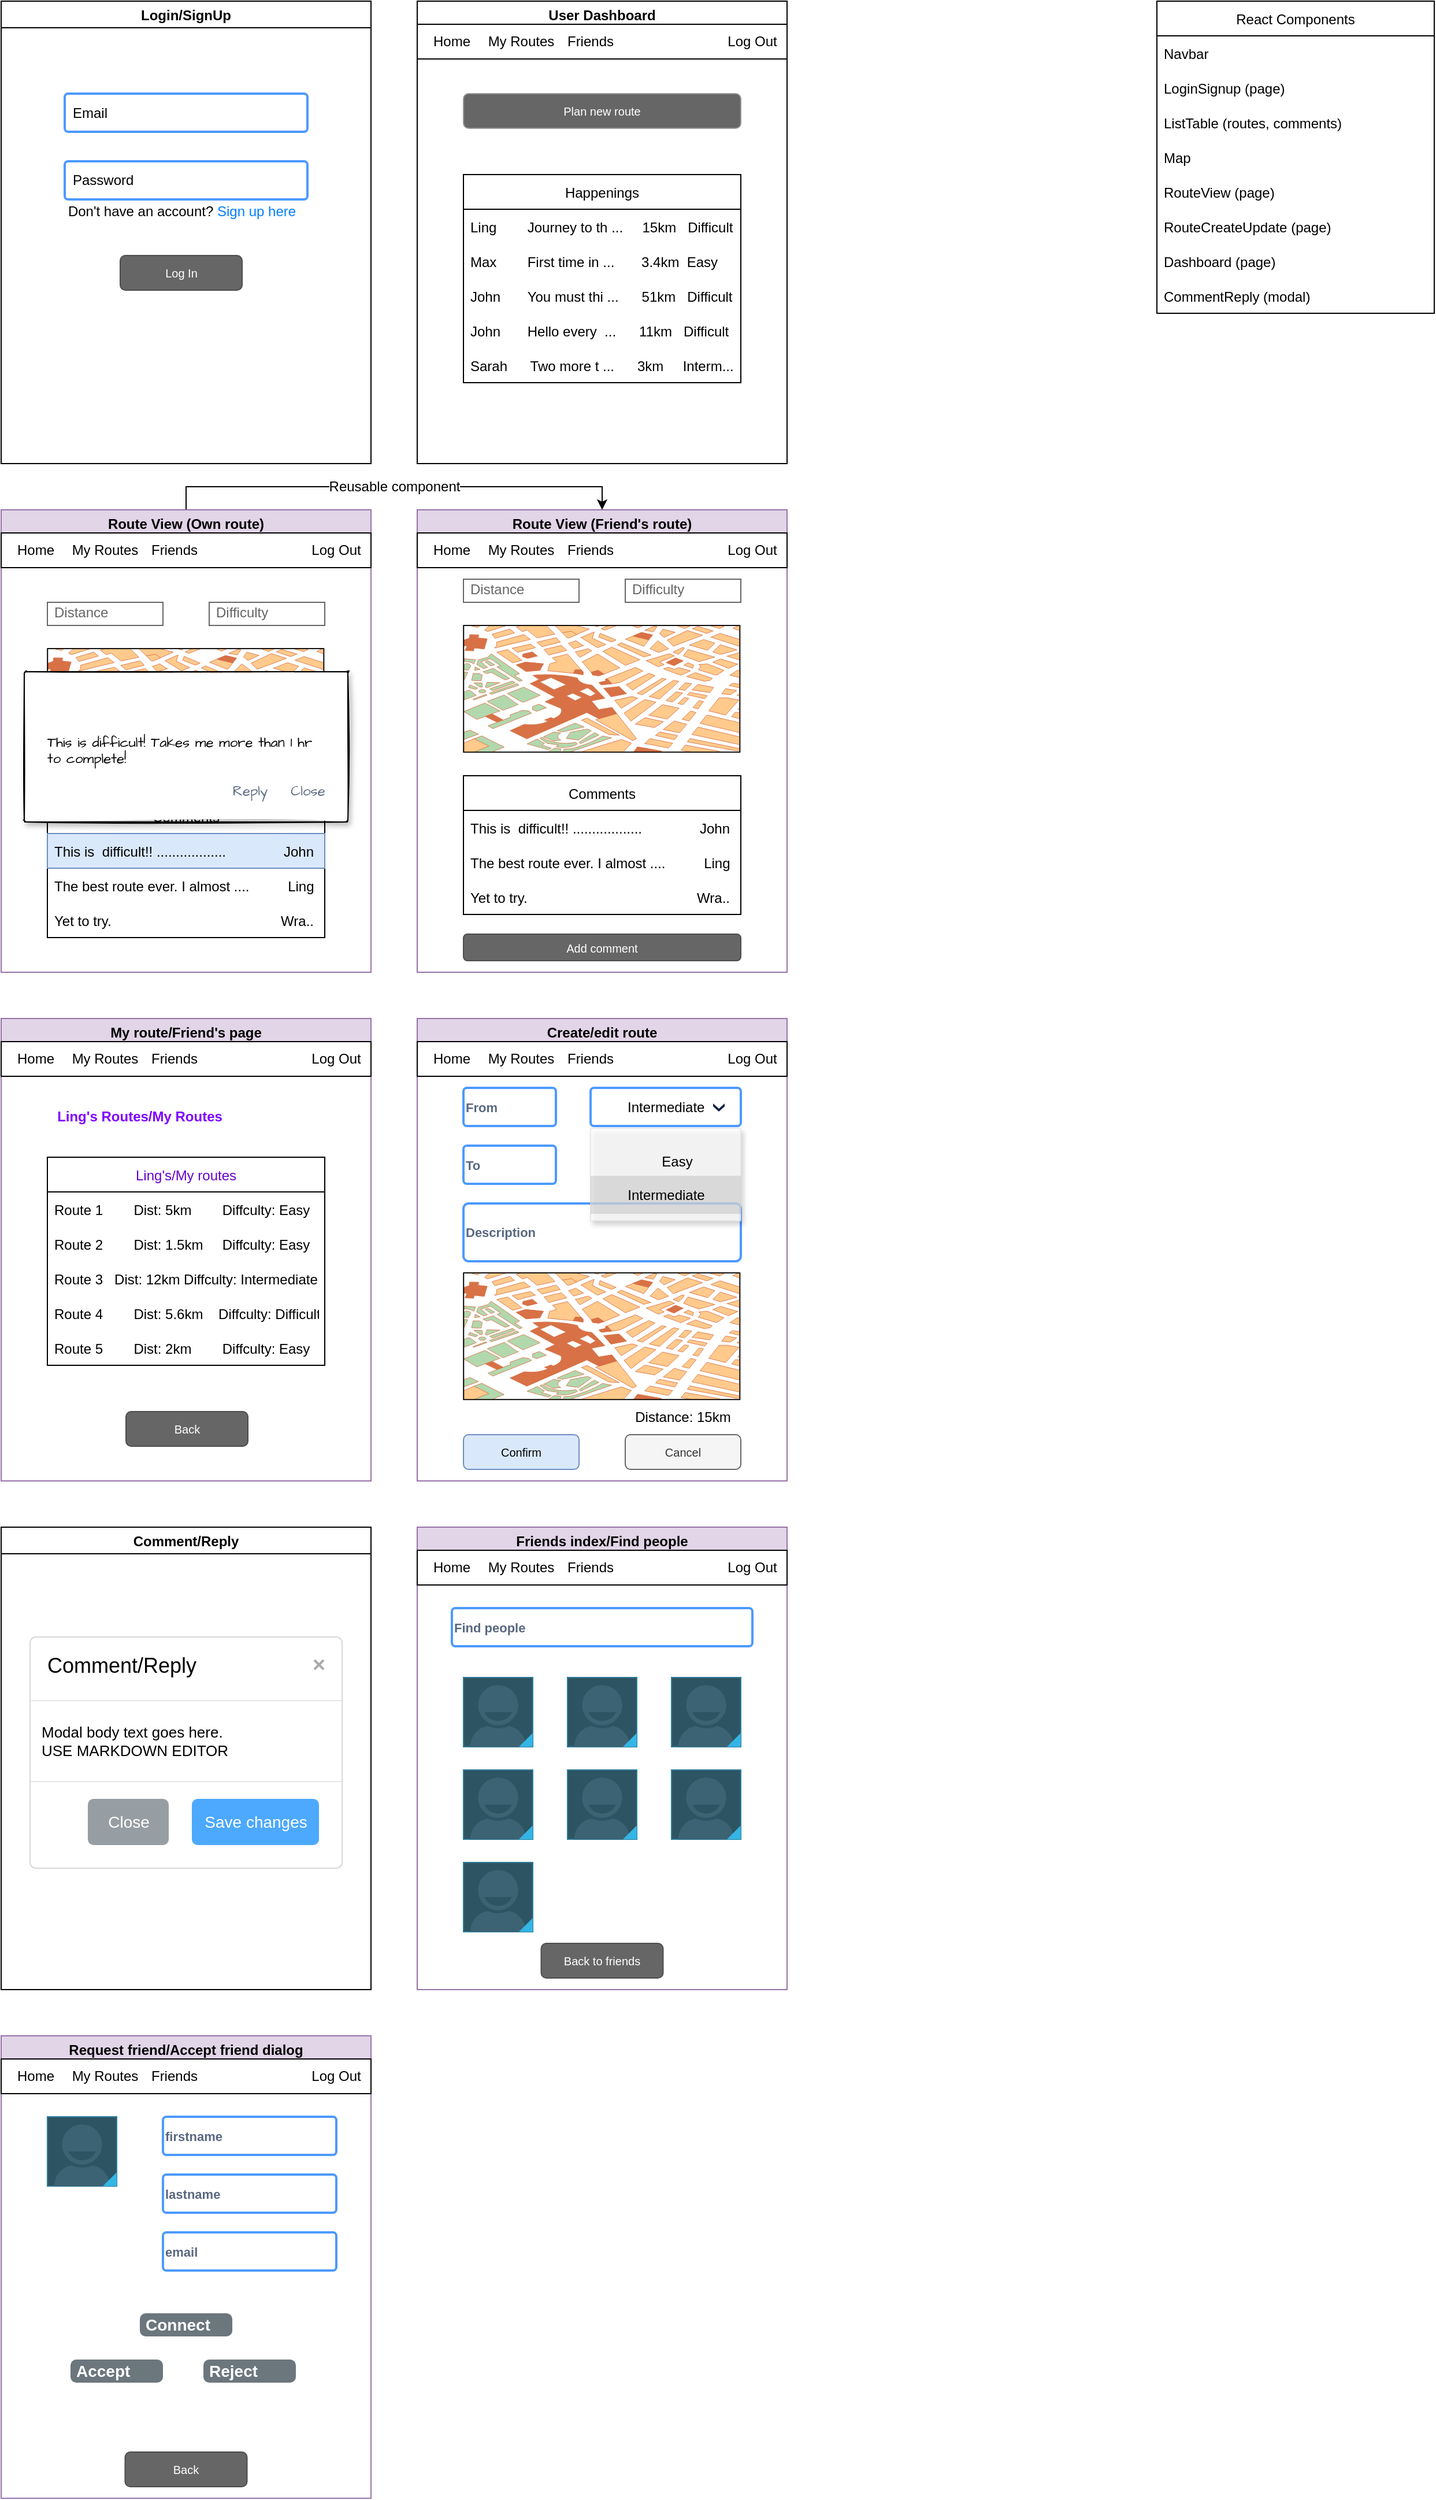 <mxfile pages="3">
    <diagram id="ijsMgLKI9gWB-3X3msCG" name="wireframe">
        <mxGraphModel dx="807" dy="281" grid="1" gridSize="10" guides="1" tooltips="1" connect="1" arrows="1" fold="1" page="1" pageScale="1" pageWidth="1600" pageHeight="900" math="0" shadow="0">
            <root>
                <mxCell id="0"/>
                <mxCell id="1" parent="0"/>
                <mxCell id="XfzVAtJ2cAbNqWKF-CNj-1" value="User Dashboard" style="swimlane;" parent="1" vertex="1">
                    <mxGeometry x="400" y="40" width="320" height="400" as="geometry"/>
                </mxCell>
                <mxCell id="XfzVAtJ2cAbNqWKF-CNj-4" value="Plan new route" style="rounded=1;html=1;shadow=0;dashed=0;whiteSpace=wrap;fontSize=10;fillColor=#666666;align=center;strokeColor=#999999;fontColor=#ffffff;" parent="XfzVAtJ2cAbNqWKF-CNj-1" vertex="1">
                    <mxGeometry x="40" y="80" width="240" height="30" as="geometry"/>
                </mxCell>
                <mxCell id="XfzVAtJ2cAbNqWKF-CNj-5" value="Happenings" style="swimlane;fontStyle=0;childLayout=stackLayout;horizontal=1;startSize=30;horizontalStack=0;resizeParent=1;resizeParentMax=0;resizeLast=0;collapsible=1;marginBottom=0;" parent="XfzVAtJ2cAbNqWKF-CNj-1" vertex="1">
                    <mxGeometry x="40" y="150" width="240" height="180" as="geometry"/>
                </mxCell>
                <mxCell id="XfzVAtJ2cAbNqWKF-CNj-6" value="Ling        Journey to th ...     15km   Difficult" style="text;strokeColor=none;fillColor=none;align=left;verticalAlign=middle;spacingLeft=4;spacingRight=4;overflow=hidden;points=[[0,0.5],[1,0.5]];portConstraint=eastwest;rotatable=0;" parent="XfzVAtJ2cAbNqWKF-CNj-5" vertex="1">
                    <mxGeometry y="30" width="240" height="30" as="geometry"/>
                </mxCell>
                <mxCell id="XfzVAtJ2cAbNqWKF-CNj-9" value="Max        First time in ...       3.4km  Easy    " style="text;strokeColor=none;fillColor=none;align=left;verticalAlign=middle;spacingLeft=4;spacingRight=4;overflow=hidden;points=[[0,0.5],[1,0.5]];portConstraint=eastwest;rotatable=0;" parent="XfzVAtJ2cAbNqWKF-CNj-5" vertex="1">
                    <mxGeometry y="60" width="240" height="30" as="geometry"/>
                </mxCell>
                <mxCell id="XfzVAtJ2cAbNqWKF-CNj-10" value="John       You must thi ...      51km   Difficult" style="text;strokeColor=none;fillColor=none;align=left;verticalAlign=middle;spacingLeft=4;spacingRight=4;overflow=hidden;points=[[0,0.5],[1,0.5]];portConstraint=eastwest;rotatable=0;" parent="XfzVAtJ2cAbNqWKF-CNj-5" vertex="1">
                    <mxGeometry y="90" width="240" height="30" as="geometry"/>
                </mxCell>
                <mxCell id="DrAzTv0iVDfcV6oroCLQ-33" value="John       Hello every  ...      11km   Difficult" style="text;strokeColor=none;fillColor=none;align=left;verticalAlign=middle;spacingLeft=4;spacingRight=4;overflow=hidden;points=[[0,0.5],[1,0.5]];portConstraint=eastwest;rotatable=0;" parent="XfzVAtJ2cAbNqWKF-CNj-5" vertex="1">
                    <mxGeometry y="120" width="240" height="30" as="geometry"/>
                </mxCell>
                <mxCell id="DrAzTv0iVDfcV6oroCLQ-34" value="Sarah      Two more t ...      3km     Interm..." style="text;strokeColor=none;fillColor=none;align=left;verticalAlign=middle;spacingLeft=4;spacingRight=4;overflow=hidden;points=[[0,0.5],[1,0.5]];portConstraint=eastwest;rotatable=0;" parent="XfzVAtJ2cAbNqWKF-CNj-5" vertex="1">
                    <mxGeometry y="150" width="240" height="30" as="geometry"/>
                </mxCell>
                <mxCell id="dXpXbWHl_RfSbogLZ5bD-14" value="" style="group" parent="XfzVAtJ2cAbNqWKF-CNj-1" vertex="1" connectable="0">
                    <mxGeometry y="20" width="320" height="30" as="geometry"/>
                </mxCell>
                <mxCell id="dXpXbWHl_RfSbogLZ5bD-10" value="" style="rounded=0;whiteSpace=wrap;html=1;fontSize=12;" parent="dXpXbWHl_RfSbogLZ5bD-14" vertex="1">
                    <mxGeometry width="320" height="30" as="geometry"/>
                </mxCell>
                <mxCell id="dXpXbWHl_RfSbogLZ5bD-9" value="Log Out" style="text;html=1;strokeColor=none;fillColor=none;align=center;verticalAlign=middle;whiteSpace=wrap;rounded=0;fontSize=12;" parent="dXpXbWHl_RfSbogLZ5bD-14" vertex="1">
                    <mxGeometry x="260" width="60" height="30" as="geometry"/>
                </mxCell>
                <mxCell id="dXpXbWHl_RfSbogLZ5bD-11" value="Home" style="text;html=1;strokeColor=none;fillColor=none;align=center;verticalAlign=middle;whiteSpace=wrap;rounded=0;fontSize=12;" parent="dXpXbWHl_RfSbogLZ5bD-14" vertex="1">
                    <mxGeometry width="60" height="30" as="geometry"/>
                </mxCell>
                <mxCell id="dXpXbWHl_RfSbogLZ5bD-12" value="My Routes" style="text;html=1;strokeColor=none;fillColor=none;align=center;verticalAlign=middle;whiteSpace=wrap;rounded=0;fontSize=12;" parent="dXpXbWHl_RfSbogLZ5bD-14" vertex="1">
                    <mxGeometry x="60" width="60" height="30" as="geometry"/>
                </mxCell>
                <mxCell id="dXpXbWHl_RfSbogLZ5bD-13" value="Friends" style="text;html=1;strokeColor=none;fillColor=none;align=center;verticalAlign=middle;whiteSpace=wrap;rounded=0;fontSize=12;" parent="dXpXbWHl_RfSbogLZ5bD-14" vertex="1">
                    <mxGeometry x="120" width="60" height="30" as="geometry"/>
                </mxCell>
                <mxCell id="XfzVAtJ2cAbNqWKF-CNj-135" value="Reusable component" style="edgeStyle=orthogonalEdgeStyle;rounded=0;orthogonalLoop=1;jettySize=auto;html=1;exitX=0.5;exitY=0;exitDx=0;exitDy=0;entryX=0.5;entryY=0;entryDx=0;entryDy=0;fontSize=12;" parent="1" source="XfzVAtJ2cAbNqWKF-CNj-57" target="XfzVAtJ2cAbNqWKF-CNj-125" edge="1">
                    <mxGeometry relative="1" as="geometry"/>
                </mxCell>
                <mxCell id="XfzVAtJ2cAbNqWKF-CNj-57" value="Route View (Own route)" style="swimlane;fillColor=#e1d5e7;strokeColor=#9673a6;" parent="1" vertex="1">
                    <mxGeometry x="40" y="480" width="320" height="400" as="geometry"/>
                </mxCell>
                <mxCell id="XfzVAtJ2cAbNqWKF-CNj-82" value="Distance" style="strokeWidth=1;shadow=0;dashed=0;align=center;html=1;shape=mxgraph.mockup.text.textBox;fontColor=#666666;align=left;fontSize=12;spacingLeft=4;spacingTop=-3;strokeColor=#666666;mainText=" parent="XfzVAtJ2cAbNqWKF-CNj-57" vertex="1">
                    <mxGeometry x="40" y="80" width="100" height="20" as="geometry"/>
                </mxCell>
                <mxCell id="XfzVAtJ2cAbNqWKF-CNj-85" value="Difficulty" style="strokeWidth=1;shadow=0;dashed=0;align=center;html=1;shape=mxgraph.mockup.text.textBox;fontColor=#666666;align=left;fontSize=12;spacingLeft=4;spacingTop=-3;strokeColor=#666666;mainText=" parent="XfzVAtJ2cAbNqWKF-CNj-57" vertex="1">
                    <mxGeometry x="180" y="80" width="100" height="20" as="geometry"/>
                </mxCell>
                <mxCell id="XfzVAtJ2cAbNqWKF-CNj-86" value="" style="verticalLabelPosition=bottom;shadow=0;dashed=0;align=center;html=1;verticalAlign=top;strokeWidth=1;shape=mxgraph.mockup.misc.map;fontSize=12;" parent="XfzVAtJ2cAbNqWKF-CNj-57" vertex="1">
                    <mxGeometry x="40" y="120" width="240" height="110" as="geometry"/>
                </mxCell>
                <mxCell id="XfzVAtJ2cAbNqWKF-CNj-87" value="Comments" style="swimlane;fontStyle=0;childLayout=stackLayout;horizontal=1;startSize=30;horizontalStack=0;resizeParent=1;resizeParentMax=0;resizeLast=0;collapsible=1;marginBottom=0;" parent="XfzVAtJ2cAbNqWKF-CNj-57" vertex="1">
                    <mxGeometry x="40" y="250" width="240" height="120" as="geometry"/>
                </mxCell>
                <mxCell id="XfzVAtJ2cAbNqWKF-CNj-88" value="This is  difficult!! ..................               John" style="text;strokeColor=#6c8ebf;fillColor=#dae8fc;align=left;verticalAlign=middle;spacingLeft=4;spacingRight=4;overflow=hidden;points=[[0,0.5],[1,0.5]];portConstraint=eastwest;rotatable=0;" parent="XfzVAtJ2cAbNqWKF-CNj-87" vertex="1">
                    <mxGeometry y="30" width="240" height="30" as="geometry"/>
                </mxCell>
                <mxCell id="XfzVAtJ2cAbNqWKF-CNj-89" value="The best route ever. I almost ....          Ling" style="text;strokeColor=none;fillColor=none;align=left;verticalAlign=middle;spacingLeft=4;spacingRight=4;overflow=hidden;points=[[0,0.5],[1,0.5]];portConstraint=eastwest;rotatable=0;" parent="XfzVAtJ2cAbNqWKF-CNj-87" vertex="1">
                    <mxGeometry y="60" width="240" height="30" as="geometry"/>
                </mxCell>
                <mxCell id="XfzVAtJ2cAbNqWKF-CNj-90" value="Yet to try.                                            Wra.." style="text;strokeColor=none;fillColor=none;align=left;verticalAlign=middle;spacingLeft=4;spacingRight=4;overflow=hidden;points=[[0,0.5],[1,0.5]];portConstraint=eastwest;rotatable=0;" parent="XfzVAtJ2cAbNqWKF-CNj-87" vertex="1">
                    <mxGeometry y="90" width="240" height="30" as="geometry"/>
                </mxCell>
                <mxCell id="XfzVAtJ2cAbNqWKF-CNj-100" value="This is difficult! Takes me more than 1 hr to complete!" style="html=1;rounded=1;fontSize=12;align=left;shadow=1;arcSize=1;whiteSpace=wrap;spacing=20;verticalAlign=top;spacingTop=30;sketch=1;hachureGap=4;pointerEvents=0;fontFamily=Architects Daughter;fontSource=https%3A%2F%2Ffonts.googleapis.com%2Fcss%3Ffamily%3DArchitects%2BDaughter;" parent="XfzVAtJ2cAbNqWKF-CNj-57" vertex="1">
                    <mxGeometry x="20" y="140" width="280" height="130" as="geometry"/>
                </mxCell>
                <mxCell id="XfzVAtJ2cAbNqWKF-CNj-102" value="Close" style="dashed=0;html=1;rounded=1;fillColor=none;strokeColor=none;fontSize=12;align=center;fontStyle=0;strokeWidth=2;fontColor=#596780;sketch=1;hachureGap=4;pointerEvents=0;fontFamily=Architects Daughter;fontSource=https%3A%2F%2Ffonts.googleapis.com%2Fcss%3Ffamily%3DArchitects%2BDaughter;" parent="XfzVAtJ2cAbNqWKF-CNj-100" vertex="1">
                    <mxGeometry x="1" y="1" width="50" height="33" relative="1" as="geometry">
                        <mxPoint x="-60" y="-43" as="offset"/>
                    </mxGeometry>
                </mxCell>
                <mxCell id="XfzVAtJ2cAbNqWKF-CNj-137" value="Reply" style="dashed=0;html=1;rounded=1;fillColor=none;strokeColor=none;fontSize=12;align=center;fontStyle=0;strokeWidth=2;fontColor=#596780;sketch=1;hachureGap=4;pointerEvents=0;fontFamily=Architects Daughter;fontSource=https%3A%2F%2Ffonts.googleapis.com%2Fcss%3Ffamily%3DArchitects%2BDaughter;" parent="XfzVAtJ2cAbNqWKF-CNj-100" vertex="1">
                    <mxGeometry x="1" y="1" width="50" height="33" relative="1" as="geometry">
                        <mxPoint x="-110" y="-43" as="offset"/>
                    </mxGeometry>
                </mxCell>
                <mxCell id="dXpXbWHl_RfSbogLZ5bD-21" value="" style="group" parent="XfzVAtJ2cAbNqWKF-CNj-57" vertex="1" connectable="0">
                    <mxGeometry y="20" width="320" height="30" as="geometry"/>
                </mxCell>
                <mxCell id="dXpXbWHl_RfSbogLZ5bD-22" value="" style="rounded=0;whiteSpace=wrap;html=1;fontSize=12;" parent="dXpXbWHl_RfSbogLZ5bD-21" vertex="1">
                    <mxGeometry width="320" height="30" as="geometry"/>
                </mxCell>
                <mxCell id="dXpXbWHl_RfSbogLZ5bD-23" value="Log Out" style="text;html=1;strokeColor=none;fillColor=none;align=center;verticalAlign=middle;whiteSpace=wrap;rounded=0;fontSize=12;" parent="dXpXbWHl_RfSbogLZ5bD-21" vertex="1">
                    <mxGeometry x="260" width="60" height="30" as="geometry"/>
                </mxCell>
                <mxCell id="dXpXbWHl_RfSbogLZ5bD-24" value="Home" style="text;html=1;strokeColor=none;fillColor=none;align=center;verticalAlign=middle;whiteSpace=wrap;rounded=0;fontSize=12;" parent="dXpXbWHl_RfSbogLZ5bD-21" vertex="1">
                    <mxGeometry width="60" height="30" as="geometry"/>
                </mxCell>
                <mxCell id="dXpXbWHl_RfSbogLZ5bD-25" value="My Routes" style="text;html=1;strokeColor=none;fillColor=none;align=center;verticalAlign=middle;whiteSpace=wrap;rounded=0;fontSize=12;" parent="dXpXbWHl_RfSbogLZ5bD-21" vertex="1">
                    <mxGeometry x="60" width="60" height="30" as="geometry"/>
                </mxCell>
                <mxCell id="dXpXbWHl_RfSbogLZ5bD-26" value="Friends" style="text;html=1;strokeColor=none;fillColor=none;align=center;verticalAlign=middle;whiteSpace=wrap;rounded=0;fontSize=12;" parent="dXpXbWHl_RfSbogLZ5bD-21" vertex="1">
                    <mxGeometry x="120" width="60" height="30" as="geometry"/>
                </mxCell>
                <mxCell id="XfzVAtJ2cAbNqWKF-CNj-113" value="Create/edit route" style="swimlane;fillColor=#e1d5e7;strokeColor=#9673a6;" parent="1" vertex="1">
                    <mxGeometry x="400" y="920" width="320" height="400" as="geometry"/>
                </mxCell>
                <mxCell id="XfzVAtJ2cAbNqWKF-CNj-146" value="Cancel" style="rounded=1;html=1;shadow=0;dashed=0;whiteSpace=wrap;fontSize=10;fillColor=#f5f5f5;align=center;strokeColor=#666666;fontColor=#333333;" parent="XfzVAtJ2cAbNqWKF-CNj-113" vertex="1">
                    <mxGeometry x="180" y="360" width="100" height="30" as="geometry"/>
                </mxCell>
                <mxCell id="dXpXbWHl_RfSbogLZ5bD-15" value="" style="group" parent="XfzVAtJ2cAbNqWKF-CNj-113" vertex="1" connectable="0">
                    <mxGeometry y="20" width="320" height="30" as="geometry"/>
                </mxCell>
                <mxCell id="dXpXbWHl_RfSbogLZ5bD-16" value="" style="rounded=0;whiteSpace=wrap;html=1;fontSize=12;" parent="dXpXbWHl_RfSbogLZ5bD-15" vertex="1">
                    <mxGeometry width="320" height="30" as="geometry"/>
                </mxCell>
                <mxCell id="dXpXbWHl_RfSbogLZ5bD-17" value="Log Out" style="text;html=1;strokeColor=none;fillColor=none;align=center;verticalAlign=middle;whiteSpace=wrap;rounded=0;fontSize=12;" parent="dXpXbWHl_RfSbogLZ5bD-15" vertex="1">
                    <mxGeometry x="260" width="60" height="30" as="geometry"/>
                </mxCell>
                <mxCell id="dXpXbWHl_RfSbogLZ5bD-18" value="Home" style="text;html=1;strokeColor=none;fillColor=none;align=center;verticalAlign=middle;whiteSpace=wrap;rounded=0;fontSize=12;" parent="dXpXbWHl_RfSbogLZ5bD-15" vertex="1">
                    <mxGeometry width="60" height="30" as="geometry"/>
                </mxCell>
                <mxCell id="dXpXbWHl_RfSbogLZ5bD-19" value="My Routes" style="text;html=1;strokeColor=none;fillColor=none;align=center;verticalAlign=middle;whiteSpace=wrap;rounded=0;fontSize=12;" parent="dXpXbWHl_RfSbogLZ5bD-15" vertex="1">
                    <mxGeometry x="60" width="60" height="30" as="geometry"/>
                </mxCell>
                <mxCell id="dXpXbWHl_RfSbogLZ5bD-20" value="Friends" style="text;html=1;strokeColor=none;fillColor=none;align=center;verticalAlign=middle;whiteSpace=wrap;rounded=0;fontSize=12;" parent="dXpXbWHl_RfSbogLZ5bD-15" vertex="1">
                    <mxGeometry x="120" width="60" height="30" as="geometry"/>
                </mxCell>
                <mxCell id="DrAzTv0iVDfcV6oroCLQ-32" value="Confirm" style="rounded=1;html=1;shadow=0;dashed=0;whiteSpace=wrap;fontSize=10;fillColor=#dae8fc;align=center;strokeColor=#6c8ebf;" parent="XfzVAtJ2cAbNqWKF-CNj-113" vertex="1">
                    <mxGeometry x="40" y="360" width="100" height="30" as="geometry"/>
                </mxCell>
                <mxCell id="DrAzTv0iVDfcV6oroCLQ-41" value="" style="group" parent="XfzVAtJ2cAbNqWKF-CNj-113" vertex="1" connectable="0">
                    <mxGeometry x="40" y="60" width="80" height="33" as="geometry"/>
                </mxCell>
                <mxCell id="DrAzTv0iVDfcV6oroCLQ-38" value="" style="rounded=1;arcSize=9;align=left;spacingLeft=5;strokeColor=#4C9AFF;html=1;strokeWidth=2;fontSize=12" parent="DrAzTv0iVDfcV6oroCLQ-41" vertex="1">
                    <mxGeometry width="80" height="33" as="geometry"/>
                </mxCell>
                <mxCell id="DrAzTv0iVDfcV6oroCLQ-37" value="From" style="fillColor=none;strokeColor=none;html=1;fontSize=11;fontStyle=0;align=left;fontColor=#596780;fontStyle=1;fontSize=11" parent="DrAzTv0iVDfcV6oroCLQ-41" vertex="1">
                    <mxGeometry y="6.5" width="75" height="20" as="geometry"/>
                </mxCell>
                <mxCell id="DrAzTv0iVDfcV6oroCLQ-46" value="&lt;span style=&quot;text-align: center&quot;&gt;Intermediate&lt;/span&gt;" style="rounded=1;arcSize=9;fillColor=#ffffff;strokeColor=#4C9AFF;html=1;strokeWidth=2;spacingLeft=30;fontColor=#000000;align=left;fontSize=12;" parent="XfzVAtJ2cAbNqWKF-CNj-113" vertex="1">
                    <mxGeometry x="150" y="60" width="130" height="33" as="geometry"/>
                </mxCell>
                <mxCell id="DrAzTv0iVDfcV6oroCLQ-47" value="" style="shape=step;whiteSpace=wrap;html=1;rounded=0;strokeColor=none;strokeWidth=2;fillColor=#0A1E43;gradientColor=none;fontFamily=Verdana;fontSize=14;fontColor=#000000;align=left;direction=south;size=0.65;" parent="DrAzTv0iVDfcV6oroCLQ-46" vertex="1">
                    <mxGeometry x="1" y="0.5" width="10" height="7" relative="1" as="geometry">
                        <mxPoint x="-24" y="-3" as="offset"/>
                    </mxGeometry>
                </mxCell>
                <mxCell id="DrAzTv0iVDfcV6oroCLQ-52" value="" style="verticalLabelPosition=bottom;shadow=0;dashed=0;align=center;html=1;verticalAlign=top;strokeWidth=1;shape=mxgraph.mockup.misc.map;fontSize=12;" parent="XfzVAtJ2cAbNqWKF-CNj-113" vertex="1">
                    <mxGeometry x="40" y="220" width="240" height="110" as="geometry"/>
                </mxCell>
                <mxCell id="DrAzTv0iVDfcV6oroCLQ-62" value="Distance: 15km" style="text;html=1;strokeColor=none;fillColor=none;align=center;verticalAlign=middle;whiteSpace=wrap;rounded=0;fontSize=12;opacity=70;" parent="XfzVAtJ2cAbNqWKF-CNj-113" vertex="1">
                    <mxGeometry x="180" y="330" width="100" height="30" as="geometry"/>
                </mxCell>
                <mxCell id="DrAzTv0iVDfcV6oroCLQ-42" value="" style="group" parent="XfzVAtJ2cAbNqWKF-CNj-113" vertex="1" connectable="0">
                    <mxGeometry x="40" y="110" width="80" height="33" as="geometry"/>
                </mxCell>
                <mxCell id="DrAzTv0iVDfcV6oroCLQ-43" value="" style="rounded=1;arcSize=9;align=left;spacingLeft=5;strokeColor=#4C9AFF;html=1;strokeWidth=2;fontSize=12" parent="DrAzTv0iVDfcV6oroCLQ-42" vertex="1">
                    <mxGeometry width="80" height="33" as="geometry"/>
                </mxCell>
                <mxCell id="DrAzTv0iVDfcV6oroCLQ-44" value="To" style="fillColor=none;strokeColor=none;html=1;fontSize=11;fontStyle=0;align=left;fontColor=#596780;fontStyle=1;fontSize=11" parent="DrAzTv0iVDfcV6oroCLQ-42" vertex="1">
                    <mxGeometry y="6.5" width="75" height="20" as="geometry"/>
                </mxCell>
                <mxCell id="CLAeYun55J0oCgSKq1kZ-3" value="" style="group" parent="XfzVAtJ2cAbNqWKF-CNj-113" vertex="1" connectable="0">
                    <mxGeometry x="40" y="160" width="240" height="50" as="geometry"/>
                </mxCell>
                <mxCell id="CLAeYun55J0oCgSKq1kZ-4" value="" style="rounded=1;arcSize=9;align=left;spacingLeft=5;strokeColor=#4C9AFF;html=1;strokeWidth=2;fontSize=12" parent="CLAeYun55J0oCgSKq1kZ-3" vertex="1">
                    <mxGeometry width="240" height="50" as="geometry"/>
                </mxCell>
                <mxCell id="CLAeYun55J0oCgSKq1kZ-5" value="Description" style="fillColor=none;strokeColor=none;html=1;fontSize=11;fontStyle=0;align=left;fontColor=#596780;fontStyle=1;fontSize=11" parent="CLAeYun55J0oCgSKq1kZ-3" vertex="1">
                    <mxGeometry y="9.848" width="225" height="30.303" as="geometry"/>
                </mxCell>
                <mxCell id="DrAzTv0iVDfcV6oroCLQ-50" value="Easy&lt;br&gt;" style="html=1;rounded=1;fillColor=#ffffff;strokeColor=#DFE1E5;fontSize=12;align=center;fontColor=#000000;shadow=1;arcSize=1;whiteSpace=wrap;spacing=2;verticalAlign=top;fontStyle=0;spacingLeft=20;spacingTop=15;opacity=70;" parent="XfzVAtJ2cAbNqWKF-CNj-113" vertex="1">
                    <mxGeometry x="150" y="95" width="130" height="80" as="geometry"/>
                </mxCell>
                <mxCell id="DrAzTv0iVDfcV6oroCLQ-51" value="Intermediate" style="rounded=0;fillColor=#000000;strokeColor=none;html=1;opacity=10;resizeWidth=1;fontSize=12;" parent="DrAzTv0iVDfcV6oroCLQ-50" vertex="1">
                    <mxGeometry width="130" height="33" relative="1" as="geometry">
                        <mxPoint y="41" as="offset"/>
                    </mxGeometry>
                </mxCell>
                <mxCell id="XfzVAtJ2cAbNqWKF-CNj-125" value="Route View (Friend's route)" style="swimlane;fillColor=#e1d5e7;strokeColor=#9673a6;" parent="1" vertex="1">
                    <mxGeometry x="400" y="480" width="320" height="400" as="geometry"/>
                </mxCell>
                <mxCell id="XfzVAtJ2cAbNqWKF-CNj-126" value="Distance" style="strokeWidth=1;shadow=0;dashed=0;align=center;html=1;shape=mxgraph.mockup.text.textBox;fontColor=#666666;align=left;fontSize=12;spacingLeft=4;spacingTop=-3;strokeColor=#666666;mainText=" parent="XfzVAtJ2cAbNqWKF-CNj-125" vertex="1">
                    <mxGeometry x="40" y="60" width="100" height="20" as="geometry"/>
                </mxCell>
                <mxCell id="XfzVAtJ2cAbNqWKF-CNj-127" value="Difficulty" style="strokeWidth=1;shadow=0;dashed=0;align=center;html=1;shape=mxgraph.mockup.text.textBox;fontColor=#666666;align=left;fontSize=12;spacingLeft=4;spacingTop=-3;strokeColor=#666666;mainText=" parent="XfzVAtJ2cAbNqWKF-CNj-125" vertex="1">
                    <mxGeometry x="180" y="60" width="100" height="20" as="geometry"/>
                </mxCell>
                <mxCell id="XfzVAtJ2cAbNqWKF-CNj-128" value="" style="verticalLabelPosition=bottom;shadow=0;dashed=0;align=center;html=1;verticalAlign=top;strokeWidth=1;shape=mxgraph.mockup.misc.map;fontSize=12;" parent="XfzVAtJ2cAbNqWKF-CNj-125" vertex="1">
                    <mxGeometry x="40" y="100" width="240" height="110" as="geometry"/>
                </mxCell>
                <mxCell id="XfzVAtJ2cAbNqWKF-CNj-129" value="Comments" style="swimlane;fontStyle=0;childLayout=stackLayout;horizontal=1;startSize=30;horizontalStack=0;resizeParent=1;resizeParentMax=0;resizeLast=0;collapsible=1;marginBottom=0;" parent="XfzVAtJ2cAbNqWKF-CNj-125" vertex="1">
                    <mxGeometry x="40" y="230" width="240" height="120" as="geometry"/>
                </mxCell>
                <mxCell id="XfzVAtJ2cAbNqWKF-CNj-130" value="This is  difficult!! ..................               John" style="text;align=left;verticalAlign=middle;spacingLeft=4;spacingRight=4;overflow=hidden;points=[[0,0.5],[1,0.5]];portConstraint=eastwest;rotatable=0;" parent="XfzVAtJ2cAbNqWKF-CNj-129" vertex="1">
                    <mxGeometry y="30" width="240" height="30" as="geometry"/>
                </mxCell>
                <mxCell id="XfzVAtJ2cAbNqWKF-CNj-131" value="The best route ever. I almost ....          Ling" style="text;strokeColor=none;fillColor=none;align=left;verticalAlign=middle;spacingLeft=4;spacingRight=4;overflow=hidden;points=[[0,0.5],[1,0.5]];portConstraint=eastwest;rotatable=0;" parent="XfzVAtJ2cAbNqWKF-CNj-129" vertex="1">
                    <mxGeometry y="60" width="240" height="30" as="geometry"/>
                </mxCell>
                <mxCell id="XfzVAtJ2cAbNqWKF-CNj-132" value="Yet to try.                                            Wra.." style="text;strokeColor=none;fillColor=none;align=left;verticalAlign=middle;spacingLeft=4;spacingRight=4;overflow=hidden;points=[[0,0.5],[1,0.5]];portConstraint=eastwest;rotatable=0;" parent="XfzVAtJ2cAbNqWKF-CNj-129" vertex="1">
                    <mxGeometry y="90" width="240" height="30" as="geometry"/>
                </mxCell>
                <mxCell id="XfzVAtJ2cAbNqWKF-CNj-136" value="Add comment" style="rounded=1;html=1;shadow=0;dashed=0;whiteSpace=wrap;fontSize=10;fillColor=#666666;align=center;strokeColor=#4D4D4D;fontColor=#ffffff;" parent="XfzVAtJ2cAbNqWKF-CNj-125" vertex="1">
                    <mxGeometry x="40" y="367" width="240" height="23" as="geometry"/>
                </mxCell>
                <mxCell id="dXpXbWHl_RfSbogLZ5bD-27" value="" style="group" parent="XfzVAtJ2cAbNqWKF-CNj-125" vertex="1" connectable="0">
                    <mxGeometry y="20" width="320" height="30" as="geometry"/>
                </mxCell>
                <mxCell id="dXpXbWHl_RfSbogLZ5bD-28" value="" style="rounded=0;whiteSpace=wrap;html=1;fontSize=12;" parent="dXpXbWHl_RfSbogLZ5bD-27" vertex="1">
                    <mxGeometry width="320" height="30" as="geometry"/>
                </mxCell>
                <mxCell id="dXpXbWHl_RfSbogLZ5bD-29" value="Log Out" style="text;html=1;strokeColor=none;fillColor=none;align=center;verticalAlign=middle;whiteSpace=wrap;rounded=0;fontSize=12;" parent="dXpXbWHl_RfSbogLZ5bD-27" vertex="1">
                    <mxGeometry x="260" width="60" height="30" as="geometry"/>
                </mxCell>
                <mxCell id="dXpXbWHl_RfSbogLZ5bD-30" value="Home" style="text;html=1;strokeColor=none;fillColor=none;align=center;verticalAlign=middle;whiteSpace=wrap;rounded=0;fontSize=12;" parent="dXpXbWHl_RfSbogLZ5bD-27" vertex="1">
                    <mxGeometry width="60" height="30" as="geometry"/>
                </mxCell>
                <mxCell id="dXpXbWHl_RfSbogLZ5bD-31" value="My Routes" style="text;html=1;strokeColor=none;fillColor=none;align=center;verticalAlign=middle;whiteSpace=wrap;rounded=0;fontSize=12;" parent="dXpXbWHl_RfSbogLZ5bD-27" vertex="1">
                    <mxGeometry x="60" width="60" height="30" as="geometry"/>
                </mxCell>
                <mxCell id="dXpXbWHl_RfSbogLZ5bD-32" value="Friends" style="text;html=1;strokeColor=none;fillColor=none;align=center;verticalAlign=middle;whiteSpace=wrap;rounded=0;fontSize=12;" parent="dXpXbWHl_RfSbogLZ5bD-27" vertex="1">
                    <mxGeometry x="120" width="60" height="30" as="geometry"/>
                </mxCell>
                <mxCell id="DrAzTv0iVDfcV6oroCLQ-7" value="React Components" style="swimlane;fontStyle=0;childLayout=stackLayout;horizontal=1;startSize=30;horizontalStack=0;resizeParent=1;resizeParentMax=0;resizeLast=0;collapsible=1;marginBottom=0;" parent="1" vertex="1">
                    <mxGeometry x="1040" y="40" width="240" height="270" as="geometry"/>
                </mxCell>
                <mxCell id="DrAzTv0iVDfcV6oroCLQ-12" value="Navbar" style="text;strokeColor=none;fillColor=none;align=left;verticalAlign=middle;spacingLeft=4;spacingRight=4;overflow=hidden;points=[[0,0.5],[1,0.5]];portConstraint=eastwest;rotatable=0;" parent="DrAzTv0iVDfcV6oroCLQ-7" vertex="1">
                    <mxGeometry y="30" width="240" height="30" as="geometry"/>
                </mxCell>
                <mxCell id="NoQg43LQROMswU2Th6id-4" value="LoginSignup (page) " style="text;strokeColor=none;fillColor=none;align=left;verticalAlign=middle;spacingLeft=4;spacingRight=4;overflow=hidden;points=[[0,0.5],[1,0.5]];portConstraint=eastwest;rotatable=0;" parent="DrAzTv0iVDfcV6oroCLQ-7" vertex="1">
                    <mxGeometry y="60" width="240" height="30" as="geometry"/>
                </mxCell>
                <mxCell id="DrAzTv0iVDfcV6oroCLQ-13" value="ListTable (routes, comments)" style="text;strokeColor=none;fillColor=none;align=left;verticalAlign=middle;spacingLeft=4;spacingRight=4;overflow=hidden;points=[[0,0.5],[1,0.5]];portConstraint=eastwest;rotatable=0;" parent="DrAzTv0iVDfcV6oroCLQ-7" vertex="1">
                    <mxGeometry y="90" width="240" height="30" as="geometry"/>
                </mxCell>
                <mxCell id="DrAzTv0iVDfcV6oroCLQ-14" value="Map" style="text;strokeColor=none;fillColor=none;align=left;verticalAlign=middle;spacingLeft=4;spacingRight=4;overflow=hidden;points=[[0,0.5],[1,0.5]];portConstraint=eastwest;rotatable=0;" parent="DrAzTv0iVDfcV6oroCLQ-7" vertex="1">
                    <mxGeometry y="120" width="240" height="30" as="geometry"/>
                </mxCell>
                <mxCell id="DrAzTv0iVDfcV6oroCLQ-15" value="RouteView (page)" style="text;strokeColor=none;fillColor=none;align=left;verticalAlign=middle;spacingLeft=4;spacingRight=4;overflow=hidden;points=[[0,0.5],[1,0.5]];portConstraint=eastwest;rotatable=0;" parent="DrAzTv0iVDfcV6oroCLQ-7" vertex="1">
                    <mxGeometry y="150" width="240" height="30" as="geometry"/>
                </mxCell>
                <mxCell id="OruQ4zVPPU3PmZqMPeRV-1" value="RouteCreateUpdate (page)" style="text;strokeColor=none;fillColor=none;align=left;verticalAlign=middle;spacingLeft=4;spacingRight=4;overflow=hidden;points=[[0,0.5],[1,0.5]];portConstraint=eastwest;rotatable=0;" parent="DrAzTv0iVDfcV6oroCLQ-7" vertex="1">
                    <mxGeometry y="180" width="240" height="30" as="geometry"/>
                </mxCell>
                <mxCell id="DrAzTv0iVDfcV6oroCLQ-16" value="Dashboard (page)" style="text;strokeColor=none;fillColor=none;align=left;verticalAlign=middle;spacingLeft=4;spacingRight=4;overflow=hidden;points=[[0,0.5],[1,0.5]];portConstraint=eastwest;rotatable=0;" parent="DrAzTv0iVDfcV6oroCLQ-7" vertex="1">
                    <mxGeometry y="210" width="240" height="30" as="geometry"/>
                </mxCell>
                <mxCell id="OruQ4zVPPU3PmZqMPeRV-2" value="CommentReply (modal)" style="text;strokeColor=none;fillColor=none;align=left;verticalAlign=middle;spacingLeft=4;spacingRight=4;overflow=hidden;points=[[0,0.5],[1,0.5]];portConstraint=eastwest;rotatable=0;" parent="DrAzTv0iVDfcV6oroCLQ-7" vertex="1">
                    <mxGeometry y="240" width="240" height="30" as="geometry"/>
                </mxCell>
                <mxCell id="DrAzTv0iVDfcV6oroCLQ-17" value="My route/Friend's page" style="swimlane;fillColor=#e1d5e7;strokeColor=#9673a6;" parent="1" vertex="1">
                    <mxGeometry x="40" y="920" width="320" height="400" as="geometry"/>
                </mxCell>
                <mxCell id="DrAzTv0iVDfcV6oroCLQ-18" value="Ling's/My routes" style="swimlane;fontStyle=0;childLayout=stackLayout;horizontal=1;startSize=30;horizontalStack=0;resizeParent=1;resizeParentMax=0;resizeLast=0;collapsible=1;marginBottom=0;fontColor=#6600CC;" parent="DrAzTv0iVDfcV6oroCLQ-17" vertex="1">
                    <mxGeometry x="40" y="120" width="240" height="180" as="geometry"/>
                </mxCell>
                <mxCell id="DrAzTv0iVDfcV6oroCLQ-19" value="Route 1        Dist: 5km        Diffculty: Easy" style="text;strokeColor=none;fillColor=none;align=left;verticalAlign=middle;spacingLeft=4;spacingRight=4;overflow=hidden;points=[[0,0.5],[1,0.5]];portConstraint=eastwest;rotatable=0;" parent="DrAzTv0iVDfcV6oroCLQ-18" vertex="1">
                    <mxGeometry y="30" width="240" height="30" as="geometry"/>
                </mxCell>
                <mxCell id="DrAzTv0iVDfcV6oroCLQ-20" value="Route 2        Dist: 1.5km     Diffculty: Easy    " style="text;strokeColor=none;fillColor=none;align=left;verticalAlign=middle;spacingLeft=4;spacingRight=4;overflow=hidden;points=[[0,0.5],[1,0.5]];portConstraint=eastwest;rotatable=0;" parent="DrAzTv0iVDfcV6oroCLQ-18" vertex="1">
                    <mxGeometry y="60" width="240" height="30" as="geometry"/>
                </mxCell>
                <mxCell id="DrAzTv0iVDfcV6oroCLQ-21" value="Route 3   Dist: 12km Diffculty: Intermediate" style="text;strokeColor=none;fillColor=none;align=left;verticalAlign=middle;spacingLeft=4;spacingRight=4;overflow=hidden;points=[[0,0.5],[1,0.5]];portConstraint=eastwest;rotatable=0;" parent="DrAzTv0iVDfcV6oroCLQ-18" vertex="1">
                    <mxGeometry y="90" width="240" height="30" as="geometry"/>
                </mxCell>
                <mxCell id="DrAzTv0iVDfcV6oroCLQ-22" value="Route 4        Dist: 5.6km    Diffculty: Difficult" style="text;strokeColor=none;fillColor=none;align=left;verticalAlign=middle;spacingLeft=4;spacingRight=4;overflow=hidden;points=[[0,0.5],[1,0.5]];portConstraint=eastwest;rotatable=0;" parent="DrAzTv0iVDfcV6oroCLQ-18" vertex="1">
                    <mxGeometry y="120" width="240" height="30" as="geometry"/>
                </mxCell>
                <mxCell id="DrAzTv0iVDfcV6oroCLQ-23" value="Route 5        Dist: 2km        Diffculty: Easy" style="text;strokeColor=none;fillColor=none;align=left;verticalAlign=middle;spacingLeft=4;spacingRight=4;overflow=hidden;points=[[0,0.5],[1,0.5]];portConstraint=eastwest;rotatable=0;" parent="DrAzTv0iVDfcV6oroCLQ-18" vertex="1">
                    <mxGeometry y="150" width="240" height="30" as="geometry"/>
                </mxCell>
                <mxCell id="DrAzTv0iVDfcV6oroCLQ-24" value="Ling's Routes/My Routes" style="text;html=1;align=center;verticalAlign=middle;whiteSpace=wrap;rounded=0;fontSize=12;fontColor=#7F00FF;fontStyle=1" parent="DrAzTv0iVDfcV6oroCLQ-17" vertex="1">
                    <mxGeometry x="40" y="70" width="160" height="30" as="geometry"/>
                </mxCell>
                <mxCell id="DrAzTv0iVDfcV6oroCLQ-25" value="Back" style="rounded=1;html=1;shadow=0;dashed=0;whiteSpace=wrap;fontSize=10;fillColor=#666666;align=center;strokeColor=#4D4D4D;fontColor=#ffffff;" parent="DrAzTv0iVDfcV6oroCLQ-17" vertex="1">
                    <mxGeometry x="108" y="340" width="105.5" height="30" as="geometry"/>
                </mxCell>
                <mxCell id="DrAzTv0iVDfcV6oroCLQ-26" value="" style="group" parent="DrAzTv0iVDfcV6oroCLQ-17" vertex="1" connectable="0">
                    <mxGeometry y="20" width="320" height="30" as="geometry"/>
                </mxCell>
                <mxCell id="DrAzTv0iVDfcV6oroCLQ-27" value="" style="rounded=0;whiteSpace=wrap;html=1;fontSize=12;" parent="DrAzTv0iVDfcV6oroCLQ-26" vertex="1">
                    <mxGeometry width="320" height="30" as="geometry"/>
                </mxCell>
                <mxCell id="DrAzTv0iVDfcV6oroCLQ-28" value="Log Out" style="text;html=1;strokeColor=none;fillColor=none;align=center;verticalAlign=middle;whiteSpace=wrap;rounded=0;fontSize=12;" parent="DrAzTv0iVDfcV6oroCLQ-26" vertex="1">
                    <mxGeometry x="260" width="60" height="30" as="geometry"/>
                </mxCell>
                <mxCell id="DrAzTv0iVDfcV6oroCLQ-29" value="Home" style="text;html=1;strokeColor=none;fillColor=none;align=center;verticalAlign=middle;whiteSpace=wrap;rounded=0;fontSize=12;" parent="DrAzTv0iVDfcV6oroCLQ-26" vertex="1">
                    <mxGeometry width="60" height="30" as="geometry"/>
                </mxCell>
                <mxCell id="DrAzTv0iVDfcV6oroCLQ-30" value="My Routes" style="text;html=1;strokeColor=none;fillColor=none;align=center;verticalAlign=middle;whiteSpace=wrap;rounded=0;fontSize=12;" parent="DrAzTv0iVDfcV6oroCLQ-26" vertex="1">
                    <mxGeometry x="60" width="60" height="30" as="geometry"/>
                </mxCell>
                <mxCell id="DrAzTv0iVDfcV6oroCLQ-31" value="Friends" style="text;html=1;strokeColor=none;fillColor=none;align=center;verticalAlign=middle;whiteSpace=wrap;rounded=0;fontSize=12;" parent="DrAzTv0iVDfcV6oroCLQ-26" vertex="1">
                    <mxGeometry x="120" width="60" height="30" as="geometry"/>
                </mxCell>
                <mxCell id="OruQ4zVPPU3PmZqMPeRV-3" value="Comment/Reply" style="swimlane;" parent="1" vertex="1">
                    <mxGeometry x="40" y="1360" width="320" height="400" as="geometry"/>
                </mxCell>
                <mxCell id="OruQ4zVPPU3PmZqMPeRV-18" value="Comment/Reply" style="html=1;shadow=0;dashed=0;shape=mxgraph.bootstrap.rrect;rSize=5;html=1;strokeColor=#C8C8C8;fillColor=#ffffff;whiteSpace=wrap;verticalAlign=top;align=left;fontSize=18;spacing=15;spacingTop=-5;opacity=70;" parent="OruQ4zVPPU3PmZqMPeRV-3" vertex="1">
                    <mxGeometry x="25" y="95" width="270" height="200" as="geometry"/>
                </mxCell>
                <mxCell id="OruQ4zVPPU3PmZqMPeRV-19" value="" style="shape=line;strokeColor=#dddddd;resizeWidth=1;fontSize=12;align=center;opacity=70;" parent="OruQ4zVPPU3PmZqMPeRV-18" vertex="1">
                    <mxGeometry width="270" height="10" relative="1" as="geometry">
                        <mxPoint y="50" as="offset"/>
                    </mxGeometry>
                </mxCell>
                <mxCell id="OruQ4zVPPU3PmZqMPeRV-20" value="" style="html=1;shadow=0;dashed=0;shape=mxgraph.bootstrap.x;strokeColor=#868686;strokeWidth=2;fontSize=12;align=center;opacity=70;" parent="OruQ4zVPPU3PmZqMPeRV-18" vertex="1">
                    <mxGeometry x="1" width="8" height="8" relative="1" as="geometry">
                        <mxPoint x="-24" y="20" as="offset"/>
                    </mxGeometry>
                </mxCell>
                <mxCell id="OruQ4zVPPU3PmZqMPeRV-21" value="Modal body text goes here. &#10;USE MARKDOWN EDITOR" style="strokeColor=none;fillColor=none;resizeWidth=1;align=left;verticalAlign=top;spacing=10;fontSize=13;opacity=70;whiteSpace=wrap;" parent="OruQ4zVPPU3PmZqMPeRV-18" vertex="1">
                    <mxGeometry width="270" height="40" relative="1" as="geometry">
                        <mxPoint y="60" as="offset"/>
                    </mxGeometry>
                </mxCell>
                <mxCell id="OruQ4zVPPU3PmZqMPeRV-22" value="" style="shape=line;strokeColor=#dddddd;resizeWidth=1;fontSize=12;align=center;opacity=70;" parent="OruQ4zVPPU3PmZqMPeRV-18" vertex="1">
                    <mxGeometry width="270" height="10" relative="1" as="geometry">
                        <mxPoint y="120" as="offset"/>
                    </mxGeometry>
                </mxCell>
                <mxCell id="OruQ4zVPPU3PmZqMPeRV-23" value="Save changes" style="html=1;shadow=0;dashed=0;shape=mxgraph.bootstrap.rrect;rSize=5;fillColor=#0085FC;strokeColor=none;fontColor=#FFFFFF;fontSize=14;align=center;opacity=70;" parent="OruQ4zVPPU3PmZqMPeRV-18" vertex="1">
                    <mxGeometry x="1" y="1" width="110" height="40" relative="1" as="geometry">
                        <mxPoint x="-130" y="-60" as="offset"/>
                    </mxGeometry>
                </mxCell>
                <mxCell id="OruQ4zVPPU3PmZqMPeRV-24" value="Close" style="html=1;shadow=0;dashed=0;shape=mxgraph.bootstrap.rrect;rSize=5;fillColor=#6C757D;strokeColor=none;fontColor=#FFFFFF;fontSize=14;align=center;opacity=70;" parent="OruQ4zVPPU3PmZqMPeRV-18" vertex="1">
                    <mxGeometry x="1" y="1" width="70" height="40" relative="1" as="geometry">
                        <mxPoint x="-220" y="-60" as="offset"/>
                    </mxGeometry>
                </mxCell>
                <mxCell id="X-eJFx9BVWwnLqFw3pjz-1" value="Login/SignUp" style="swimlane;" parent="1" vertex="1">
                    <mxGeometry x="40" y="40" width="320" height="400" as="geometry"/>
                </mxCell>
                <mxCell id="X-eJFx9BVWwnLqFw3pjz-12" value="Email" style="rounded=1;arcSize=9;align=left;spacingLeft=5;strokeColor=#4C9AFF;html=1;strokeWidth=2;fontSize=12" parent="X-eJFx9BVWwnLqFw3pjz-1" vertex="1">
                    <mxGeometry x="55" y="80" width="210" height="33" as="geometry"/>
                </mxCell>
                <mxCell id="X-eJFx9BVWwnLqFw3pjz-13" value="Password" style="rounded=1;arcSize=9;align=left;spacingLeft=5;strokeColor=#4C9AFF;html=1;strokeWidth=2;fontSize=12" parent="X-eJFx9BVWwnLqFw3pjz-1" vertex="1">
                    <mxGeometry x="55" y="138.5" width="210" height="33" as="geometry"/>
                </mxCell>
                <mxCell id="NoQg43LQROMswU2Th6id-1" value="Log In" style="rounded=1;html=1;shadow=0;dashed=0;whiteSpace=wrap;fontSize=10;fillColor=#666666;align=center;strokeColor=#4D4D4D;fontColor=#ffffff;" parent="X-eJFx9BVWwnLqFw3pjz-1" vertex="1">
                    <mxGeometry x="103" y="220" width="105.5" height="30" as="geometry"/>
                </mxCell>
                <mxCell id="NoQg43LQROMswU2Th6id-2" value="Don't have an account? &lt;font color=&quot;#007fff&quot;&gt;Sign up here&lt;/font&gt;" style="text;html=1;align=center;verticalAlign=middle;resizable=0;points=[];autosize=1;strokeColor=none;fillColor=none;" parent="X-eJFx9BVWwnLqFw3pjz-1" vertex="1">
                    <mxGeometry x="50.75" y="171.5" width="210" height="20" as="geometry"/>
                </mxCell>
                <mxCell id="R-k6hIFLjp5RsoBYpdpj-1" value="Friends index/Find people" style="swimlane;fillColor=#e1d5e7;strokeColor=#9673a6;" parent="1" vertex="1">
                    <mxGeometry x="400" y="1360" width="320" height="400" as="geometry"/>
                </mxCell>
                <mxCell id="R-k6hIFLjp5RsoBYpdpj-10" value="" style="group" parent="R-k6hIFLjp5RsoBYpdpj-1" vertex="1" connectable="0">
                    <mxGeometry y="20" width="320" height="30" as="geometry"/>
                </mxCell>
                <mxCell id="R-k6hIFLjp5RsoBYpdpj-11" value="" style="rounded=0;whiteSpace=wrap;html=1;fontSize=12;" parent="R-k6hIFLjp5RsoBYpdpj-10" vertex="1">
                    <mxGeometry width="320" height="30" as="geometry"/>
                </mxCell>
                <mxCell id="R-k6hIFLjp5RsoBYpdpj-12" value="Log Out" style="text;html=1;strokeColor=none;fillColor=none;align=center;verticalAlign=middle;whiteSpace=wrap;rounded=0;fontSize=12;" parent="R-k6hIFLjp5RsoBYpdpj-10" vertex="1">
                    <mxGeometry x="260" width="60" height="30" as="geometry"/>
                </mxCell>
                <mxCell id="R-k6hIFLjp5RsoBYpdpj-13" value="Home" style="text;html=1;strokeColor=none;fillColor=none;align=center;verticalAlign=middle;whiteSpace=wrap;rounded=0;fontSize=12;" parent="R-k6hIFLjp5RsoBYpdpj-10" vertex="1">
                    <mxGeometry width="60" height="30" as="geometry"/>
                </mxCell>
                <mxCell id="R-k6hIFLjp5RsoBYpdpj-14" value="My Routes" style="text;html=1;strokeColor=none;fillColor=none;align=center;verticalAlign=middle;whiteSpace=wrap;rounded=0;fontSize=12;" parent="R-k6hIFLjp5RsoBYpdpj-10" vertex="1">
                    <mxGeometry x="60" width="60" height="30" as="geometry"/>
                </mxCell>
                <mxCell id="R-k6hIFLjp5RsoBYpdpj-15" value="Friends" style="text;html=1;strokeColor=none;fillColor=none;align=center;verticalAlign=middle;whiteSpace=wrap;rounded=0;fontSize=12;" parent="R-k6hIFLjp5RsoBYpdpj-10" vertex="1">
                    <mxGeometry x="120" width="60" height="30" as="geometry"/>
                </mxCell>
                <mxCell id="R-k6hIFLjp5RsoBYpdpj-18" value="" style="verticalLabelPosition=bottom;verticalAlign=top;html=1;shadow=0;dashed=0;strokeWidth=1;shape=mxgraph.android.contact_badge_focused;sketch=0;" parent="R-k6hIFLjp5RsoBYpdpj-1" vertex="1">
                    <mxGeometry x="40" y="130" width="60" height="60" as="geometry"/>
                </mxCell>
                <mxCell id="R-k6hIFLjp5RsoBYpdpj-19" value="" style="verticalLabelPosition=bottom;verticalAlign=top;html=1;shadow=0;dashed=0;strokeWidth=1;shape=mxgraph.android.contact_badge_focused;sketch=0;" parent="R-k6hIFLjp5RsoBYpdpj-1" vertex="1">
                    <mxGeometry x="130" y="130" width="60" height="60" as="geometry"/>
                </mxCell>
                <mxCell id="R-k6hIFLjp5RsoBYpdpj-20" value="" style="verticalLabelPosition=bottom;verticalAlign=top;html=1;shadow=0;dashed=0;strokeWidth=1;shape=mxgraph.android.contact_badge_focused;sketch=0;" parent="R-k6hIFLjp5RsoBYpdpj-1" vertex="1">
                    <mxGeometry x="220" y="130" width="60" height="60" as="geometry"/>
                </mxCell>
                <mxCell id="R-k6hIFLjp5RsoBYpdpj-21" value="" style="verticalLabelPosition=bottom;verticalAlign=top;html=1;shadow=0;dashed=0;strokeWidth=1;shape=mxgraph.android.contact_badge_focused;sketch=0;" parent="R-k6hIFLjp5RsoBYpdpj-1" vertex="1">
                    <mxGeometry x="40" y="210" width="60" height="60" as="geometry"/>
                </mxCell>
                <mxCell id="R-k6hIFLjp5RsoBYpdpj-22" value="" style="verticalLabelPosition=bottom;verticalAlign=top;html=1;shadow=0;dashed=0;strokeWidth=1;shape=mxgraph.android.contact_badge_focused;sketch=0;" parent="R-k6hIFLjp5RsoBYpdpj-1" vertex="1">
                    <mxGeometry x="130" y="210" width="60" height="60" as="geometry"/>
                </mxCell>
                <mxCell id="R-k6hIFLjp5RsoBYpdpj-23" value="" style="verticalLabelPosition=bottom;verticalAlign=top;html=1;shadow=0;dashed=0;strokeWidth=1;shape=mxgraph.android.contact_badge_focused;sketch=0;" parent="R-k6hIFLjp5RsoBYpdpj-1" vertex="1">
                    <mxGeometry x="220" y="210" width="60" height="60" as="geometry"/>
                </mxCell>
                <mxCell id="R-k6hIFLjp5RsoBYpdpj-24" value="" style="verticalLabelPosition=bottom;verticalAlign=top;html=1;shadow=0;dashed=0;strokeWidth=1;shape=mxgraph.android.contact_badge_focused;sketch=0;" parent="R-k6hIFLjp5RsoBYpdpj-1" vertex="1">
                    <mxGeometry x="40" y="290" width="60" height="60" as="geometry"/>
                </mxCell>
                <mxCell id="R-k6hIFLjp5RsoBYpdpj-25" value="" style="group" parent="R-k6hIFLjp5RsoBYpdpj-1" vertex="1" connectable="0">
                    <mxGeometry x="30" y="70" width="260" height="33" as="geometry"/>
                </mxCell>
                <mxCell id="R-k6hIFLjp5RsoBYpdpj-26" value="" style="rounded=1;arcSize=9;align=left;spacingLeft=5;strokeColor=#4C9AFF;html=1;strokeWidth=2;fontSize=12" parent="R-k6hIFLjp5RsoBYpdpj-25" vertex="1">
                    <mxGeometry width="260" height="33" as="geometry"/>
                </mxCell>
                <mxCell id="R-k6hIFLjp5RsoBYpdpj-27" value="Find people" style="fillColor=none;strokeColor=none;html=1;fontSize=11;fontStyle=0;align=left;fontColor=#596780;fontStyle=1;fontSize=11" parent="R-k6hIFLjp5RsoBYpdpj-25" vertex="1">
                    <mxGeometry y="6.5" width="243.75" height="20" as="geometry"/>
                </mxCell>
                <mxCell id="R-k6hIFLjp5RsoBYpdpj-28" value="Back to friends" style="rounded=1;html=1;shadow=0;dashed=0;whiteSpace=wrap;fontSize=10;fillColor=#666666;align=center;strokeColor=#4D4D4D;fontColor=#ffffff;" parent="R-k6hIFLjp5RsoBYpdpj-1" vertex="1">
                    <mxGeometry x="107.25" y="360" width="105.5" height="30" as="geometry"/>
                </mxCell>
                <mxCell id="R-k6hIFLjp5RsoBYpdpj-29" value="Request friend/Accept friend dialog" style="swimlane;fillColor=#e1d5e7;strokeColor=#9673a6;" parent="1" vertex="1">
                    <mxGeometry x="40" y="1800" width="320" height="400" as="geometry"/>
                </mxCell>
                <mxCell id="R-k6hIFLjp5RsoBYpdpj-30" value="" style="group" parent="R-k6hIFLjp5RsoBYpdpj-29" vertex="1" connectable="0">
                    <mxGeometry y="20" width="320" height="30" as="geometry"/>
                </mxCell>
                <mxCell id="R-k6hIFLjp5RsoBYpdpj-31" value="" style="rounded=0;whiteSpace=wrap;html=1;fontSize=12;" parent="R-k6hIFLjp5RsoBYpdpj-30" vertex="1">
                    <mxGeometry width="320" height="30" as="geometry"/>
                </mxCell>
                <mxCell id="R-k6hIFLjp5RsoBYpdpj-32" value="Log Out" style="text;html=1;strokeColor=none;fillColor=none;align=center;verticalAlign=middle;whiteSpace=wrap;rounded=0;fontSize=12;" parent="R-k6hIFLjp5RsoBYpdpj-30" vertex="1">
                    <mxGeometry x="260" width="60" height="30" as="geometry"/>
                </mxCell>
                <mxCell id="R-k6hIFLjp5RsoBYpdpj-33" value="Home" style="text;html=1;strokeColor=none;fillColor=none;align=center;verticalAlign=middle;whiteSpace=wrap;rounded=0;fontSize=12;" parent="R-k6hIFLjp5RsoBYpdpj-30" vertex="1">
                    <mxGeometry width="60" height="30" as="geometry"/>
                </mxCell>
                <mxCell id="R-k6hIFLjp5RsoBYpdpj-34" value="My Routes" style="text;html=1;strokeColor=none;fillColor=none;align=center;verticalAlign=middle;whiteSpace=wrap;rounded=0;fontSize=12;" parent="R-k6hIFLjp5RsoBYpdpj-30" vertex="1">
                    <mxGeometry x="60" width="60" height="30" as="geometry"/>
                </mxCell>
                <mxCell id="R-k6hIFLjp5RsoBYpdpj-35" value="Friends" style="text;html=1;strokeColor=none;fillColor=none;align=center;verticalAlign=middle;whiteSpace=wrap;rounded=0;fontSize=12;" parent="R-k6hIFLjp5RsoBYpdpj-30" vertex="1">
                    <mxGeometry x="120" width="60" height="30" as="geometry"/>
                </mxCell>
                <mxCell id="R-k6hIFLjp5RsoBYpdpj-36" value="" style="verticalLabelPosition=bottom;verticalAlign=top;html=1;shadow=0;dashed=0;strokeWidth=1;shape=mxgraph.android.contact_badge_focused;sketch=0;" parent="R-k6hIFLjp5RsoBYpdpj-29" vertex="1">
                    <mxGeometry x="40" y="70" width="60" height="60" as="geometry"/>
                </mxCell>
                <mxCell id="R-k6hIFLjp5RsoBYpdpj-43" value="" style="group" parent="R-k6hIFLjp5RsoBYpdpj-29" vertex="1" connectable="0">
                    <mxGeometry x="140" y="70" width="150" height="33" as="geometry"/>
                </mxCell>
                <mxCell id="R-k6hIFLjp5RsoBYpdpj-44" value="" style="rounded=1;arcSize=9;align=left;spacingLeft=5;strokeColor=#4C9AFF;html=1;strokeWidth=2;fontSize=12" parent="R-k6hIFLjp5RsoBYpdpj-43" vertex="1">
                    <mxGeometry width="150" height="33" as="geometry"/>
                </mxCell>
                <mxCell id="R-k6hIFLjp5RsoBYpdpj-45" value="firstname" style="fillColor=none;strokeColor=none;html=1;fontSize=11;fontStyle=0;align=left;fontColor=#596780;fontStyle=1;fontSize=11" parent="R-k6hIFLjp5RsoBYpdpj-43" vertex="1">
                    <mxGeometry y="6.5" width="140.625" height="20" as="geometry"/>
                </mxCell>
                <mxCell id="R-k6hIFLjp5RsoBYpdpj-46" value="Back" style="rounded=1;html=1;shadow=0;dashed=0;whiteSpace=wrap;fontSize=10;fillColor=#666666;align=center;strokeColor=#4D4D4D;fontColor=#ffffff;" parent="R-k6hIFLjp5RsoBYpdpj-29" vertex="1">
                    <mxGeometry x="107.25" y="360" width="105.5" height="30" as="geometry"/>
                </mxCell>
                <mxCell id="R-k6hIFLjp5RsoBYpdpj-47" value="" style="group" parent="R-k6hIFLjp5RsoBYpdpj-29" vertex="1" connectable="0">
                    <mxGeometry x="140" y="120" width="150" height="33" as="geometry"/>
                </mxCell>
                <mxCell id="R-k6hIFLjp5RsoBYpdpj-48" value="" style="rounded=1;arcSize=9;align=left;spacingLeft=5;strokeColor=#4C9AFF;html=1;strokeWidth=2;fontSize=12" parent="R-k6hIFLjp5RsoBYpdpj-47" vertex="1">
                    <mxGeometry width="150" height="33" as="geometry"/>
                </mxCell>
                <mxCell id="R-k6hIFLjp5RsoBYpdpj-49" value="lastname" style="fillColor=none;strokeColor=none;html=1;fontSize=11;fontStyle=0;align=left;fontColor=#596780;fontStyle=1;fontSize=11" parent="R-k6hIFLjp5RsoBYpdpj-47" vertex="1">
                    <mxGeometry y="6.5" width="140.625" height="20" as="geometry"/>
                </mxCell>
                <mxCell id="R-k6hIFLjp5RsoBYpdpj-53" value="" style="group" parent="R-k6hIFLjp5RsoBYpdpj-29" vertex="1" connectable="0">
                    <mxGeometry x="140" y="170" width="150" height="33" as="geometry"/>
                </mxCell>
                <mxCell id="R-k6hIFLjp5RsoBYpdpj-54" value="" style="rounded=1;arcSize=9;align=left;spacingLeft=5;strokeColor=#4C9AFF;html=1;strokeWidth=2;fontSize=12" parent="R-k6hIFLjp5RsoBYpdpj-53" vertex="1">
                    <mxGeometry width="150" height="33" as="geometry"/>
                </mxCell>
                <mxCell id="R-k6hIFLjp5RsoBYpdpj-55" value="email" style="fillColor=none;strokeColor=none;html=1;fontSize=11;fontStyle=0;align=left;fontColor=#596780;fontStyle=1;fontSize=11" parent="R-k6hIFLjp5RsoBYpdpj-53" vertex="1">
                    <mxGeometry y="6.5" width="140.625" height="20" as="geometry"/>
                </mxCell>
                <mxCell id="R-k6hIFLjp5RsoBYpdpj-58" value="Connect" style="html=1;shadow=0;dashed=0;shape=mxgraph.bootstrap.rrect;rSize=5;strokeColor=none;strokeWidth=1;fillColor=#6C767D;fontColor=#FFFFFF;whiteSpace=wrap;align=left;verticalAlign=middle;spacingLeft=0;fontStyle=1;fontSize=14;spacing=5;" parent="R-k6hIFLjp5RsoBYpdpj-29" vertex="1">
                    <mxGeometry x="120" y="240" width="80" height="20" as="geometry"/>
                </mxCell>
                <mxCell id="R-k6hIFLjp5RsoBYpdpj-59" value="Accept" style="html=1;shadow=0;dashed=0;shape=mxgraph.bootstrap.rrect;rSize=5;strokeColor=none;strokeWidth=1;fillColor=#6C767D;fontColor=#FFFFFF;whiteSpace=wrap;align=left;verticalAlign=middle;spacingLeft=0;fontStyle=1;fontSize=14;spacing=5;" parent="R-k6hIFLjp5RsoBYpdpj-29" vertex="1">
                    <mxGeometry x="60" y="280" width="80" height="20" as="geometry"/>
                </mxCell>
                <mxCell id="R-k6hIFLjp5RsoBYpdpj-60" value="Reject" style="html=1;shadow=0;dashed=0;shape=mxgraph.bootstrap.rrect;rSize=5;strokeColor=none;strokeWidth=1;fillColor=#6C767D;fontColor=#FFFFFF;whiteSpace=wrap;align=left;verticalAlign=middle;spacingLeft=0;fontStyle=1;fontSize=14;spacing=5;" parent="R-k6hIFLjp5RsoBYpdpj-29" vertex="1">
                    <mxGeometry x="175" y="280" width="80" height="20" as="geometry"/>
                </mxCell>
            </root>
        </mxGraphModel>
    </diagram>
    <diagram id="_VjJol_CfnQg-QmdPqkh" name="schema">
        <mxGraphModel dx="981" dy="624" grid="1" gridSize="10" guides="1" tooltips="1" connect="1" arrows="1" fold="1" page="1" pageScale="1" pageWidth="1600" pageHeight="900" math="0" shadow="0">
            <root>
                <mxCell id="7RgW5uCoZDh70bvNTQar-0"/>
                <mxCell id="7RgW5uCoZDh70bvNTQar-1" parent="7RgW5uCoZDh70bvNTQar-0"/>
                <mxCell id="7RgW5uCoZDh70bvNTQar-2" value="user" style="swimlane;fontStyle=0;childLayout=stackLayout;horizontal=1;startSize=26;fillColor=none;horizontalStack=0;resizeParent=1;resizeParentMax=0;resizeLast=0;collapsible=1;marginBottom=0;fontSize=12;" parent="7RgW5uCoZDh70bvNTQar-1" vertex="1">
                    <mxGeometry x="40" y="290" width="220" height="130" as="geometry"/>
                </mxCell>
                <mxCell id="7RgW5uCoZDh70bvNTQar-3" value="+ user_id: serial PRIMARY KEY" style="text;strokeColor=none;fillColor=none;align=left;verticalAlign=top;spacingLeft=4;spacingRight=4;overflow=hidden;rotatable=0;points=[[0,0.5],[1,0.5]];portConstraint=eastwest;fontSize=12;" parent="7RgW5uCoZDh70bvNTQar-2" vertex="1">
                    <mxGeometry y="26" width="220" height="26" as="geometry"/>
                </mxCell>
                <mxCell id="7RgW5uCoZDh70bvNTQar-6" value="+ username: varchar(50) UNIQUE (validation)" style="text;strokeColor=none;fillColor=none;align=left;verticalAlign=top;spacingLeft=4;spacingRight=4;overflow=hidden;rotatable=0;points=[[0,0.5],[1,0.5]];portConstraint=eastwest;fontSize=12;" parent="7RgW5uCoZDh70bvNTQar-2" vertex="1">
                    <mxGeometry y="52" width="220" height="26" as="geometry"/>
                </mxCell>
                <mxCell id="7RgW5uCoZDh70bvNTQar-4" value="+ password: text (hashed string)" style="text;strokeColor=none;fillColor=none;align=left;verticalAlign=top;spacingLeft=4;spacingRight=4;overflow=hidden;rotatable=0;points=[[0,0.5],[1,0.5]];portConstraint=eastwest;fontSize=12;" parent="7RgW5uCoZDh70bvNTQar-2" vertex="1">
                    <mxGeometry y="78" width="220" height="26" as="geometry"/>
                </mxCell>
                <mxCell id="7RgW5uCoZDh70bvNTQar-5" value="+ email: varchar(50) (email validation)" style="text;strokeColor=none;fillColor=none;align=left;verticalAlign=top;spacingLeft=4;spacingRight=4;overflow=hidden;rotatable=0;points=[[0,0.5],[1,0.5]];portConstraint=eastwest;fontSize=12;" parent="7RgW5uCoZDh70bvNTQar-2" vertex="1">
                    <mxGeometry y="104" width="220" height="26" as="geometry"/>
                </mxCell>
                <mxCell id="7RgW5uCoZDh70bvNTQar-7" value="route" style="swimlane;fontStyle=0;childLayout=stackLayout;horizontal=1;startSize=26;fillColor=none;horizontalStack=0;resizeParent=1;resizeParentMax=0;resizeLast=0;collapsible=1;marginBottom=0;fontSize=12;" parent="7RgW5uCoZDh70bvNTQar-1" vertex="1">
                    <mxGeometry x="360" y="40" width="220" height="234" as="geometry"/>
                </mxCell>
                <mxCell id="7RgW5uCoZDh70bvNTQar-8" value="+ route_id: serial PRIMARY KEY" style="text;strokeColor=none;fillColor=none;align=left;verticalAlign=top;spacingLeft=4;spacingRight=4;overflow=hidden;rotatable=0;points=[[0,0.5],[1,0.5]];portConstraint=eastwest;fontSize=12;" parent="7RgW5uCoZDh70bvNTQar-7" vertex="1">
                    <mxGeometry y="26" width="220" height="26" as="geometry"/>
                </mxCell>
                <mxCell id="7RgW5uCoZDh70bvNTQar-11" value="+ userFK: user_id (FOREIGN KEY)" style="text;strokeColor=none;fillColor=none;align=left;verticalAlign=top;spacingLeft=4;spacingRight=4;overflow=hidden;rotatable=0;points=[[0,0.5],[1,0.5]];portConstraint=eastwest;fontSize=12;" parent="7RgW5uCoZDh70bvNTQar-7" vertex="1">
                    <mxGeometry y="52" width="220" height="26" as="geometry"/>
                </mxCell>
                <mxCell id="7RgW5uCoZDh70bvNTQar-9" value="+ title: text" style="text;strokeColor=none;fillColor=none;align=left;verticalAlign=top;spacingLeft=4;spacingRight=4;overflow=hidden;rotatable=0;points=[[0,0.5],[1,0.5]];portConstraint=eastwest;fontSize=12;" parent="7RgW5uCoZDh70bvNTQar-7" vertex="1">
                    <mxGeometry y="78" width="220" height="26" as="geometry"/>
                </mxCell>
                <mxCell id="7RgW5uCoZDh70bvNTQar-10" value="+ route: geojson text? (dist, polyline)" style="text;strokeColor=none;fillColor=none;align=left;verticalAlign=top;spacingLeft=4;spacingRight=4;overflow=hidden;rotatable=0;points=[[0,0.5],[1,0.5]];portConstraint=eastwest;fontSize=12;" parent="7RgW5uCoZDh70bvNTQar-7" vertex="1">
                    <mxGeometry y="104" width="220" height="26" as="geometry"/>
                </mxCell>
                <mxCell id="7RgW5uCoZDh70bvNTQar-13" value="+ difficulty: varchar(15) REQUIRED" style="text;strokeColor=none;fillColor=none;align=left;verticalAlign=top;spacingLeft=4;spacingRight=4;overflow=hidden;rotatable=0;points=[[0,0.5],[1,0.5]];portConstraint=eastwest;fontSize=12;" parent="7RgW5uCoZDh70bvNTQar-7" vertex="1">
                    <mxGeometry y="130" width="220" height="26" as="geometry"/>
                </mxCell>
                <mxCell id="FwcoRgZNOfUC-XOndEz9-0" value="+ description: text" style="text;strokeColor=none;fillColor=none;align=left;verticalAlign=top;spacingLeft=4;spacingRight=4;overflow=hidden;rotatable=0;points=[[0,0.5],[1,0.5]];portConstraint=eastwest;fontSize=12;" parent="7RgW5uCoZDh70bvNTQar-7" vertex="1">
                    <mxGeometry y="156" width="220" height="26" as="geometry"/>
                </mxCell>
                <mxCell id="7RgW5uCoZDh70bvNTQar-22" value="+ created: date" style="text;strokeColor=none;fillColor=none;align=left;verticalAlign=top;spacingLeft=4;spacingRight=4;overflow=hidden;rotatable=0;points=[[0,0.5],[1,0.5]];portConstraint=eastwest;fontSize=12;" parent="7RgW5uCoZDh70bvNTQar-7" vertex="1">
                    <mxGeometry y="182" width="220" height="26" as="geometry"/>
                </mxCell>
                <mxCell id="kMMqYh-cf7cKlUgTg8Pq-0" value="+ edited: date" style="text;strokeColor=none;fillColor=none;align=left;verticalAlign=top;spacingLeft=4;spacingRight=4;overflow=hidden;rotatable=0;points=[[0,0.5],[1,0.5]];portConstraint=eastwest;fontSize=12;" parent="7RgW5uCoZDh70bvNTQar-7" vertex="1">
                    <mxGeometry y="208" width="220" height="26" as="geometry"/>
                </mxCell>
                <mxCell id="7RgW5uCoZDh70bvNTQar-14" value="comment" style="swimlane;fontStyle=0;childLayout=stackLayout;horizontal=1;startSize=26;fillColor=none;horizontalStack=0;resizeParent=1;resizeParentMax=0;resizeLast=0;collapsible=1;marginBottom=0;fontSize=12;" parent="7RgW5uCoZDh70bvNTQar-1" vertex="1">
                    <mxGeometry x="650" y="194" width="220" height="156" as="geometry"/>
                </mxCell>
                <mxCell id="7RgW5uCoZDh70bvNTQar-15" value="+ comment_id: serial PRIMARY KEY" style="text;strokeColor=none;fillColor=none;align=left;verticalAlign=top;spacingLeft=4;spacingRight=4;overflow=hidden;rotatable=0;points=[[0,0.5],[1,0.5]];portConstraint=eastwest;fontSize=12;" parent="7RgW5uCoZDh70bvNTQar-14" vertex="1">
                    <mxGeometry y="26" width="220" height="26" as="geometry"/>
                </mxCell>
                <mxCell id="7RgW5uCoZDh70bvNTQar-16" value="+ comment: text" style="text;strokeColor=none;fillColor=none;align=left;verticalAlign=top;spacingLeft=4;spacingRight=4;overflow=hidden;rotatable=0;points=[[0,0.5],[1,0.5]];portConstraint=eastwest;fontSize=12;" parent="7RgW5uCoZDh70bvNTQar-14" vertex="1">
                    <mxGeometry y="52" width="220" height="26" as="geometry"/>
                </mxCell>
                <mxCell id="7RgW5uCoZDh70bvNTQar-17" value="+ routeFK: route_id (FOREIGN KEY)" style="text;strokeColor=none;fillColor=none;align=left;verticalAlign=top;spacingLeft=4;spacingRight=4;overflow=hidden;rotatable=0;points=[[0,0.5],[1,0.5]];portConstraint=eastwest;fontSize=12;" parent="7RgW5uCoZDh70bvNTQar-14" vertex="1">
                    <mxGeometry y="78" width="220" height="26" as="geometry"/>
                </mxCell>
                <mxCell id="7RgW5uCoZDh70bvNTQar-33" value="+ author: user_id(FOREIGN KEY)" style="text;strokeColor=none;fillColor=none;align=left;verticalAlign=top;spacingLeft=4;spacingRight=4;overflow=hidden;rotatable=0;points=[[0,0.5],[1,0.5]];portConstraint=eastwest;fontSize=12;" parent="7RgW5uCoZDh70bvNTQar-14" vertex="1">
                    <mxGeometry y="104" width="220" height="26" as="geometry"/>
                </mxCell>
                <mxCell id="7RgW5uCoZDh70bvNTQar-20" value="+ timestamp: date" style="text;strokeColor=none;fillColor=none;align=left;verticalAlign=top;spacingLeft=4;spacingRight=4;overflow=hidden;rotatable=0;points=[[0,0.5],[1,0.5]];portConstraint=eastwest;fontSize=12;" parent="7RgW5uCoZDh70bvNTQar-14" vertex="1">
                    <mxGeometry y="130" width="220" height="26" as="geometry"/>
                </mxCell>
                <mxCell id="7RgW5uCoZDh70bvNTQar-23" value="friend" style="swimlane;fontStyle=0;childLayout=stackLayout;horizontal=1;startSize=26;fillColor=none;horizontalStack=0;resizeParent=1;resizeParentMax=0;resizeLast=0;collapsible=1;marginBottom=0;fontSize=12;" parent="7RgW5uCoZDh70bvNTQar-1" vertex="1">
                    <mxGeometry x="360" y="490" width="220" height="156" as="geometry"/>
                </mxCell>
                <mxCell id="7RgW5uCoZDh70bvNTQar-24" value="+ f_id: serial PRIMARY KEY" style="text;strokeColor=none;fillColor=none;align=left;verticalAlign=top;spacingLeft=4;spacingRight=4;overflow=hidden;rotatable=0;points=[[0,0.5],[1,0.5]];portConstraint=eastwest;fontSize=12;" parent="7RgW5uCoZDh70bvNTQar-23" vertex="1">
                    <mxGeometry y="26" width="220" height="26" as="geometry"/>
                </mxCell>
                <mxCell id="7RgW5uCoZDh70bvNTQar-19" value="+ requester: user_id (FOREIGN KEY)" style="text;strokeColor=none;fillColor=none;align=left;verticalAlign=top;spacingLeft=4;spacingRight=4;overflow=hidden;rotatable=0;points=[[0,0.5],[1,0.5]];portConstraint=eastwest;fontSize=12;" parent="7RgW5uCoZDh70bvNTQar-23" vertex="1">
                    <mxGeometry y="52" width="220" height="26" as="geometry"/>
                </mxCell>
                <mxCell id="7RgW5uCoZDh70bvNTQar-30" value="+ to_friend: user_id (FOREIGN KEY)" style="text;strokeColor=none;fillColor=none;align=left;verticalAlign=top;spacingLeft=4;spacingRight=4;overflow=hidden;rotatable=0;points=[[0,0.5],[1,0.5]];portConstraint=eastwest;fontSize=12;" parent="7RgW5uCoZDh70bvNTQar-23" vertex="1">
                    <mxGeometry y="78" width="220" height="26" as="geometry"/>
                </mxCell>
                <mxCell id="7RgW5uCoZDh70bvNTQar-28" value="+ accepted: date" style="text;strokeColor=none;fillColor=none;align=left;verticalAlign=top;spacingLeft=4;spacingRight=4;overflow=hidden;rotatable=0;points=[[0,0.5],[1,0.5]];portConstraint=eastwest;fontSize=12;" parent="7RgW5uCoZDh70bvNTQar-23" vertex="1">
                    <mxGeometry y="104" width="220" height="26" as="geometry"/>
                </mxCell>
                <mxCell id="Vtcf4ub9LSPKELcWuLA0-0" value="+ rejected: date" style="text;strokeColor=none;fillColor=none;align=left;verticalAlign=top;spacingLeft=4;spacingRight=4;overflow=hidden;rotatable=0;points=[[0,0.5],[1,0.5]];portConstraint=eastwest;fontSize=12;" vertex="1" parent="7RgW5uCoZDh70bvNTQar-23">
                    <mxGeometry y="130" width="220" height="26" as="geometry"/>
                </mxCell>
                <mxCell id="7RgW5uCoZDh70bvNTQar-29" value="" style="edgeStyle=entityRelationEdgeStyle;fontSize=12;html=1;endArrow=ERoneToMany;rounded=0;jumpStyle=arc;exitX=1;exitY=0.5;exitDx=0;exitDy=0;" parent="7RgW5uCoZDh70bvNTQar-1" source="7RgW5uCoZDh70bvNTQar-3" target="7RgW5uCoZDh70bvNTQar-19" edge="1">
                    <mxGeometry width="100" height="100" relative="1" as="geometry">
                        <mxPoint x="350" y="430" as="sourcePoint"/>
                        <mxPoint x="290" y="440" as="targetPoint"/>
                    </mxGeometry>
                </mxCell>
                <mxCell id="7RgW5uCoZDh70bvNTQar-32" value="" style="edgeStyle=entityRelationEdgeStyle;fontSize=12;html=1;endArrow=ERoneToMany;rounded=0;entryX=0;entryY=0.5;entryDx=0;entryDy=0;jumpStyle=arc;exitX=1;exitY=0.5;exitDx=0;exitDy=0;" parent="7RgW5uCoZDh70bvNTQar-1" source="7RgW5uCoZDh70bvNTQar-3" target="7RgW5uCoZDh70bvNTQar-30" edge="1">
                    <mxGeometry width="100" height="100" relative="1" as="geometry">
                        <mxPoint x="280" y="560" as="sourcePoint"/>
                        <mxPoint x="270" y="289" as="targetPoint"/>
                    </mxGeometry>
                </mxCell>
                <mxCell id="7RgW5uCoZDh70bvNTQar-34" value="" style="edgeStyle=entityRelationEdgeStyle;fontSize=12;html=1;endArrow=ERoneToMany;rounded=0;jumpStyle=arc;exitX=1;exitY=0.5;exitDx=0;exitDy=0;" parent="7RgW5uCoZDh70bvNTQar-1" source="7RgW5uCoZDh70bvNTQar-3" target="7RgW5uCoZDh70bvNTQar-11" edge="1">
                    <mxGeometry width="100" height="100" relative="1" as="geometry">
                        <mxPoint x="280" y="135" as="sourcePoint"/>
                        <mxPoint x="270" y="329" as="targetPoint"/>
                    </mxGeometry>
                </mxCell>
                <mxCell id="7RgW5uCoZDh70bvNTQar-36" value="" style="edgeStyle=entityRelationEdgeStyle;fontSize=12;html=1;endArrow=ERoneToMany;rounded=0;exitX=1;exitY=0.5;exitDx=0;exitDy=0;jumpStyle=arc;entryX=0;entryY=0.5;entryDx=0;entryDy=0;" parent="7RgW5uCoZDh70bvNTQar-1" source="7RgW5uCoZDh70bvNTQar-3" target="7RgW5uCoZDh70bvNTQar-33" edge="1">
                    <mxGeometry width="100" height="100" relative="1" as="geometry">
                        <mxPoint x="370" y="223.0" as="sourcePoint"/>
                        <mxPoint x="440" y="360" as="targetPoint"/>
                    </mxGeometry>
                </mxCell>
                <mxCell id="7RgW5uCoZDh70bvNTQar-37" value="" style="edgeStyle=entityRelationEdgeStyle;fontSize=12;html=1;endArrow=ERoneToMany;rounded=0;exitX=1;exitY=0.5;exitDx=0;exitDy=0;jumpStyle=arc;entryX=0;entryY=0.5;entryDx=0;entryDy=0;" parent="7RgW5uCoZDh70bvNTQar-1" source="7RgW5uCoZDh70bvNTQar-8" target="7RgW5uCoZDh70bvNTQar-17" edge="1">
                    <mxGeometry width="100" height="100" relative="1" as="geometry">
                        <mxPoint x="710" y="407" as="sourcePoint"/>
                        <mxPoint x="690" y="70" as="targetPoint"/>
                    </mxGeometry>
                </mxCell>
                <mxCell id="cGY1Tw3hw-s54Yxt4iWG-0" value="reply" style="swimlane;fontStyle=0;childLayout=stackLayout;horizontal=1;startSize=26;fillColor=none;horizontalStack=0;resizeParent=1;resizeParentMax=0;resizeLast=0;collapsible=1;marginBottom=0;fontSize=12;" parent="7RgW5uCoZDh70bvNTQar-1" vertex="1">
                    <mxGeometry x="620" y="390" width="250" height="156" as="geometry"/>
                </mxCell>
                <mxCell id="cGY1Tw3hw-s54Yxt4iWG-1" value="+ reply_id: serial PRIMARY KEY" style="text;strokeColor=none;fillColor=none;align=left;verticalAlign=top;spacingLeft=4;spacingRight=4;overflow=hidden;rotatable=0;points=[[0,0.5],[1,0.5]];portConstraint=eastwest;fontSize=12;" parent="cGY1Tw3hw-s54Yxt4iWG-0" vertex="1">
                    <mxGeometry y="26" width="250" height="26" as="geometry"/>
                </mxCell>
                <mxCell id="cGY1Tw3hw-s54Yxt4iWG-4" value="+ author: user_id(FOREIGN KEY)" style="text;strokeColor=none;fillColor=none;align=left;verticalAlign=top;spacingLeft=4;spacingRight=4;overflow=hidden;rotatable=0;points=[[0,0.5],[1,0.5]];portConstraint=eastwest;fontSize=12;" parent="cGY1Tw3hw-s54Yxt4iWG-0" vertex="1">
                    <mxGeometry y="52" width="250" height="26" as="geometry"/>
                </mxCell>
                <mxCell id="cGY1Tw3hw-s54Yxt4iWG-3" value="+ commentFK: comment_id (FOREIGN KEY)" style="text;strokeColor=none;fillColor=none;align=left;verticalAlign=top;spacingLeft=4;spacingRight=4;overflow=hidden;rotatable=0;points=[[0,0.5],[1,0.5]];portConstraint=eastwest;fontSize=12;" parent="cGY1Tw3hw-s54Yxt4iWG-0" vertex="1">
                    <mxGeometry y="78" width="250" height="26" as="geometry"/>
                </mxCell>
                <mxCell id="cGY1Tw3hw-s54Yxt4iWG-2" value="+ reply: text" style="text;strokeColor=none;fillColor=none;align=left;verticalAlign=top;spacingLeft=4;spacingRight=4;overflow=hidden;rotatable=0;points=[[0,0.5],[1,0.5]];portConstraint=eastwest;fontSize=12;" parent="cGY1Tw3hw-s54Yxt4iWG-0" vertex="1">
                    <mxGeometry y="104" width="250" height="26" as="geometry"/>
                </mxCell>
                <mxCell id="cGY1Tw3hw-s54Yxt4iWG-5" value="+ timestamp: date" style="text;strokeColor=none;fillColor=none;align=left;verticalAlign=top;spacingLeft=4;spacingRight=4;overflow=hidden;rotatable=0;points=[[0,0.5],[1,0.5]];portConstraint=eastwest;fontSize=12;" parent="cGY1Tw3hw-s54Yxt4iWG-0" vertex="1">
                    <mxGeometry y="130" width="250" height="26" as="geometry"/>
                </mxCell>
                <mxCell id="cGY1Tw3hw-s54Yxt4iWG-6" value="" style="edgeStyle=entityRelationEdgeStyle;fontSize=12;html=1;endArrow=ERoneToMany;rounded=0;exitX=1;exitY=0.5;exitDx=0;exitDy=0;jumpStyle=arc;entryX=0;entryY=0.5;entryDx=0;entryDy=0;" parent="7RgW5uCoZDh70bvNTQar-1" source="7RgW5uCoZDh70bvNTQar-3" target="cGY1Tw3hw-s54Yxt4iWG-4" edge="1">
                    <mxGeometry width="100" height="100" relative="1" as="geometry">
                        <mxPoint x="990" y="301.0" as="sourcePoint"/>
                        <mxPoint x="530" y="428" as="targetPoint"/>
                    </mxGeometry>
                </mxCell>
                <mxCell id="cGY1Tw3hw-s54Yxt4iWG-7" value="" style="edgeStyle=entityRelationEdgeStyle;fontSize=12;html=1;endArrow=ERoneToMany;rounded=0;exitX=1;exitY=0.5;exitDx=0;exitDy=0;jumpStyle=arc;" parent="7RgW5uCoZDh70bvNTQar-1" source="7RgW5uCoZDh70bvNTQar-15" target="cGY1Tw3hw-s54Yxt4iWG-3" edge="1">
                    <mxGeometry width="100" height="100" relative="1" as="geometry">
                        <mxPoint x="1000" y="321.0" as="sourcePoint"/>
                        <mxPoint x="950" y="210" as="targetPoint"/>
                    </mxGeometry>
                </mxCell>
            </root>
        </mxGraphModel>
    </diagram>
    <diagram id="zQJAkwOJbUwEJdXo_fIy" name="routes and methods">
        <mxGraphModel dx="807" dy="281" grid="1" gridSize="10" guides="1" tooltips="1" connect="1" arrows="1" fold="1" page="1" pageScale="1" pageWidth="1600" pageHeight="900" math="0" shadow="0">
            <root>
                <mxCell id="dN0xLEHDvYjzr3ScxrgB-0"/>
                <mxCell id="dN0xLEHDvYjzr3ScxrgB-1" parent="dN0xLEHDvYjzr3ScxrgB-0"/>
                <mxCell id="NQY5H-5xP8EV4qfBNx5H-0" value="Login/SignUp" style="swimlane;" parent="dN0xLEHDvYjzr3ScxrgB-1" vertex="1">
                    <mxGeometry x="40" y="40" width="320" height="400" as="geometry"/>
                </mxCell>
                <mxCell id="NQY5H-5xP8EV4qfBNx5H-1" value="Email" style="rounded=1;arcSize=9;align=left;spacingLeft=5;strokeColor=#4C9AFF;html=1;strokeWidth=2;fontSize=12" parent="NQY5H-5xP8EV4qfBNx5H-0" vertex="1">
                    <mxGeometry x="55" y="80" width="210" height="33" as="geometry"/>
                </mxCell>
                <mxCell id="NQY5H-5xP8EV4qfBNx5H-2" value="Password" style="rounded=1;arcSize=9;align=left;spacingLeft=5;strokeColor=#4C9AFF;html=1;strokeWidth=2;fontSize=12" parent="NQY5H-5xP8EV4qfBNx5H-0" vertex="1">
                    <mxGeometry x="55" y="138.5" width="210" height="33" as="geometry"/>
                </mxCell>
                <mxCell id="NQY5H-5xP8EV4qfBNx5H-3" value="Log In" style="rounded=1;html=1;shadow=0;dashed=0;whiteSpace=wrap;fontSize=10;fillColor=#666666;align=center;strokeColor=#4D4D4D;fontColor=#ffffff;" parent="NQY5H-5xP8EV4qfBNx5H-0" vertex="1">
                    <mxGeometry x="103" y="220" width="105.5" height="30" as="geometry"/>
                </mxCell>
                <mxCell id="NQY5H-5xP8EV4qfBNx5H-4" value="Don't have an account? &lt;font color=&quot;#007fff&quot;&gt;Sign up here&lt;/font&gt;" style="text;html=1;align=center;verticalAlign=middle;resizable=0;points=[];autosize=1;strokeColor=none;fillColor=none;" parent="NQY5H-5xP8EV4qfBNx5H-0" vertex="1">
                    <mxGeometry x="50.75" y="171.5" width="210" height="20" as="geometry"/>
                </mxCell>
                <mxCell id="NQY5H-5xP8EV4qfBNx5H-7" value="Details" style="swimlane;horizontal=0;fontColor=#ffffff;fillColor=#008a00;strokeColor=#005700;" parent="dN0xLEHDvYjzr3ScxrgB-1" vertex="1">
                    <mxGeometry x="400" y="40" width="680" height="400" as="geometry"/>
                </mxCell>
                <mxCell id="NQY5H-5xP8EV4qfBNx5H-9" value="&lt;h1&gt;&lt;font style=&quot;font-size: 16px&quot;&gt;Backend&lt;/font&gt;&lt;/h1&gt;&lt;p&gt;api/user/new - new sign up&lt;/p&gt;&lt;p&gt;api/auth/new - create login session (jwt)&lt;/p&gt;" style="text;html=1;strokeColor=#6c8ebf;fillColor=none;spacing=5;spacingTop=-20;whiteSpace=wrap;overflow=hidden;rounded=0;fontColor=#007FFF;" parent="NQY5H-5xP8EV4qfBNx5H-7" vertex="1">
                    <mxGeometry x="40" y="10" width="240" height="190" as="geometry"/>
                </mxCell>
                <mxCell id="NQY5H-5xP8EV4qfBNx5H-10" value="&lt;h1&gt;&lt;font style=&quot;font-size: 16px&quot;&gt;Frontend&lt;/font&gt;&lt;/h1&gt;&lt;p&gt;&lt;span&gt;&amp;lt;form&amp;gt;&amp;nbsp;&lt;/span&gt;&lt;/p&gt;&lt;p&gt;&lt;span&gt;&amp;lt;input text&amp;gt; email , &amp;lt;input text&amp;gt; password&lt;/span&gt;&lt;/p&gt;&lt;p&gt;&lt;br&gt;&lt;/p&gt;" style="text;html=1;spacing=5;spacingTop=-20;whiteSpace=wrap;overflow=hidden;rounded=0;fillColor=none;strokeColor=#82b366;fontColor=#006600;" parent="NQY5H-5xP8EV4qfBNx5H-7" vertex="1">
                    <mxGeometry x="40" y="220" width="630" height="170" as="geometry"/>
                </mxCell>
                <mxCell id="NQY5H-5xP8EV4qfBNx5H-11" value="&lt;h1&gt;&lt;span style=&quot;font-size: 12px ; font-weight: 400&quot;&gt;djangorestframework, django-rest-auth, django-allauth, django-cors-headers&lt;/span&gt;&lt;/h1&gt;&lt;div&gt;&lt;span style=&quot;font-size: 12px ; font-weight: 400&quot;&gt;&lt;br&gt;&lt;/span&gt;&lt;/div&gt;&lt;div&gt;&lt;span style=&quot;font-size: 12px ; font-weight: 400&quot;&gt;&lt;a href=&quot;https://blog.devgenius.io/django-react-authentication-part-1-d351726b284d&quot;&gt;Reference&lt;/a&gt;&lt;/span&gt;&lt;/div&gt;" style="text;html=1;strokeColor=#6c8ebf;fillColor=none;spacing=5;spacingTop=-20;whiteSpace=wrap;overflow=hidden;rounded=0;fontColor=#007FFF;" parent="NQY5H-5xP8EV4qfBNx5H-7" vertex="1">
                    <mxGeometry x="290" y="10" width="130" height="190" as="geometry"/>
                </mxCell>
                <mxCell id="ZUBNNi7-O4U_xwvmrgFl-0" value="" style="rounded=0;whiteSpace=wrap;html=1;opacity=50;" parent="dN0xLEHDvYjzr3ScxrgB-1" vertex="1">
                    <mxGeometry x="10" y="10" width="1100" height="460" as="geometry"/>
                </mxCell>
                <mxCell id="PvyhnxaVFQPQwTxuQOGI-0" value="Details" style="swimlane;horizontal=0;fontColor=#ffffff;fillColor=#008a00;strokeColor=#005700;" parent="dN0xLEHDvYjzr3ScxrgB-1" vertex="1">
                    <mxGeometry x="400" y="520" width="680" height="400" as="geometry"/>
                </mxCell>
                <mxCell id="PvyhnxaVFQPQwTxuQOGI-1" value="&lt;h1&gt;&lt;font style=&quot;font-size: 16px&quot;&gt;Backend&lt;/font&gt;&lt;/h1&gt;&lt;p&gt;/api/user/dashboard/ - GET&lt;/p&gt;&lt;p&gt;&lt;br&gt;&lt;/p&gt;&lt;p&gt;&lt;br&gt;&lt;/p&gt;" style="text;html=1;strokeColor=#6c8ebf;fillColor=none;spacing=5;spacingTop=-20;whiteSpace=wrap;overflow=hidden;rounded=0;fontColor=#007FFF;" parent="PvyhnxaVFQPQwTxuQOGI-0" vertex="1">
                    <mxGeometry x="40" y="10" width="240" height="190" as="geometry"/>
                </mxCell>
                <mxCell id="PvyhnxaVFQPQwTxuQOGI-2" value="&lt;h1&gt;&lt;font style=&quot;font-size: 16px&quot;&gt;Frontend&lt;/font&gt;&lt;/h1&gt;&lt;p&gt;/user/dashboard&lt;/p&gt;&lt;p&gt;route_id needed for ListTable&lt;/p&gt;" style="text;html=1;spacing=5;spacingTop=-20;whiteSpace=wrap;overflow=hidden;rounded=0;fillColor=none;strokeColor=#82b366;fontColor=#006600;" parent="PvyhnxaVFQPQwTxuQOGI-0" vertex="1">
                    <mxGeometry x="40" y="220" width="240" height="170" as="geometry"/>
                </mxCell>
                <mxCell id="PvyhnxaVFQPQwTxuQOGI-3" value="&lt;h1&gt;&lt;br&gt;&lt;/h1&gt;&lt;div&gt;&lt;br&gt;&lt;/div&gt;" style="text;html=1;strokeColor=#6c8ebf;fillColor=none;spacing=5;spacingTop=-20;whiteSpace=wrap;overflow=hidden;rounded=0;fontColor=#007FFF;" parent="PvyhnxaVFQPQwTxuQOGI-0" vertex="1">
                    <mxGeometry x="290" y="10" width="250" height="190" as="geometry"/>
                </mxCell>
                <mxCell id="Xyjoqcrpa8128X90no_w-3" value="" style="group" parent="PvyhnxaVFQPQwTxuQOGI-0" vertex="1" connectable="0">
                    <mxGeometry x="302.5" y="20" width="225" height="70" as="geometry"/>
                </mxCell>
                <mxCell id="Xyjoqcrpa8128X90no_w-1" value="&lt;span style=&quot;text-indent: 0px ; display: inline ; float: none ; font-size: 9px&quot;&gt;&lt;font face=&quot;helvetica&quot; style=&quot;font-size: 9px&quot;&gt;SELECT * FROM route WHERE&amp;nbsp;&lt;/font&gt;&lt;br&gt;&lt;br&gt;&lt;br&gt;ORDER BY created DESC LIMIT 5&lt;br&gt;&lt;/span&gt;" style="rounded=1;whiteSpace=wrap;html=1;labelBackgroundColor=none;opacity=50;verticalAlign=top;align=left;" parent="Xyjoqcrpa8128X90no_w-3" vertex="1">
                    <mxGeometry width="225" height="70" as="geometry"/>
                </mxCell>
                <mxCell id="Xyjoqcrpa8128X90no_w-2" value="&lt;meta charset=&quot;utf-8&quot; style=&quot;font-size: 9px;&quot;&gt;&lt;span style=&quot;color: rgb(0, 0, 0); font-family: helvetica; font-size: 9px; font-style: normal; font-weight: 400; letter-spacing: normal; text-indent: 0px; text-transform: none; word-spacing: 0px; display: inline; float: none;&quot;&gt;SELECT * FROM friend WHERE requester = auth_user AND accepted NOT ISNULL&amp;nbsp;&lt;/span&gt;" style="rounded=1;whiteSpace=wrap;html=1;labelBackgroundColor=none;opacity=50;verticalAlign=top;align=left;fontSize=9;" parent="Xyjoqcrpa8128X90no_w-3" vertex="1">
                    <mxGeometry x="31.5" y="21.5" width="188.5" height="28.5" as="geometry"/>
                </mxCell>
                <mxCell id="AoqcDP3Or6Ai7BznVJDu-0" value="friends = Subquery(Friend.objects.filter(requester = auth_user &amp;amp; accepted__isnull = False))&lt;br&gt;&lt;br&gt;latest = BRoute.objects.get(userFK__in = friends)" style="rounded=1;whiteSpace=wrap;html=1;labelBackgroundColor=none;fontSize=9;align=left;verticalAlign=top;opacity=50;" parent="PvyhnxaVFQPQwTxuQOGI-0" vertex="1">
                    <mxGeometry x="50" y="90" width="200" height="60" as="geometry"/>
                </mxCell>
                <mxCell id="U_PyM2n5H6Qi9zybE3b1-25" value="&lt;h1&gt;&lt;br&gt;&lt;/h1&gt;" style="text;html=1;spacing=5;spacingTop=-20;whiteSpace=wrap;overflow=hidden;rounded=0;fillColor=none;strokeColor=#82b366;fontColor=#006600;" parent="PvyhnxaVFQPQwTxuQOGI-0" vertex="1">
                    <mxGeometry x="290" y="220" width="250" height="170" as="geometry"/>
                </mxCell>
                <mxCell id="U_PyM2n5H6Qi9zybE3b1-26" value="&lt;h1 style=&quot;color: rgb(0 , 0 , 0) ; font-family: &amp;#34;helvetica&amp;#34; ; font-style: normal ; letter-spacing: normal ; text-align: left ; text-indent: 0px ; text-transform: none ; word-spacing: 0px&quot;&gt;&lt;span style=&quot;font-size: 9px ; font-weight: normal&quot;&gt;&amp;lt;Nabar /&amp;gt;&lt;/span&gt;&lt;br&gt;&lt;/h1&gt;&lt;p style=&quot;color: rgb(0 , 0 , 0) ; font-family: &amp;#34;helvetica&amp;#34; ; font-size: 9px ; font-style: normal ; font-weight: 400 ; letter-spacing: normal ; text-align: left ; text-indent: 0px ; text-transform: none ; word-spacing: 0px&quot;&gt;&amp;lt;button /&amp;gt;&lt;/p&gt;&lt;p style=&quot;color: rgb(0 , 0 , 0) ; font-family: &amp;#34;helvetica&amp;#34; ; font-size: 9px ; font-style: normal ; font-weight: 400 ; letter-spacing: normal ; text-align: left ; text-indent: 0px ; text-transform: none ; word-spacing: 0px&quot;&gt;&amp;lt;ListTable fields=[] tabledata=[{}]&lt;span&gt;/&amp;gt;&lt;/span&gt;&lt;/p&gt;" style="rounded=1;whiteSpace=wrap;html=1;labelBackgroundColor=none;fontSize=9;align=left;verticalAlign=top;opacity=80;strokeColor=#009900;" parent="PvyhnxaVFQPQwTxuQOGI-0" vertex="1">
                    <mxGeometry x="302.5" y="230" width="217.5" height="100" as="geometry"/>
                </mxCell>
                <mxCell id="QxgAGZvyUbcnoVlGQhz_-0" value="User Dashboard" style="swimlane;" parent="dN0xLEHDvYjzr3ScxrgB-1" vertex="1">
                    <mxGeometry x="40" y="520" width="320" height="400" as="geometry"/>
                </mxCell>
                <mxCell id="QxgAGZvyUbcnoVlGQhz_-1" value="Plan new route" style="rounded=1;html=1;shadow=0;dashed=0;whiteSpace=wrap;fontSize=10;fillColor=#666666;align=center;strokeColor=#999999;fontColor=#ffffff;" parent="QxgAGZvyUbcnoVlGQhz_-0" vertex="1">
                    <mxGeometry x="40" y="80" width="240" height="30" as="geometry"/>
                </mxCell>
                <mxCell id="QxgAGZvyUbcnoVlGQhz_-2" value="Happenings" style="swimlane;fontStyle=0;childLayout=stackLayout;horizontal=1;startSize=30;horizontalStack=0;resizeParent=1;resizeParentMax=0;resizeLast=0;collapsible=1;marginBottom=0;" parent="QxgAGZvyUbcnoVlGQhz_-0" vertex="1">
                    <mxGeometry x="40" y="150" width="240" height="180" as="geometry"/>
                </mxCell>
                <mxCell id="QxgAGZvyUbcnoVlGQhz_-3" value="Ling        Journey to th ...     15km   Difficult" style="text;strokeColor=none;fillColor=none;align=left;verticalAlign=middle;spacingLeft=4;spacingRight=4;overflow=hidden;points=[[0,0.5],[1,0.5]];portConstraint=eastwest;rotatable=0;" parent="QxgAGZvyUbcnoVlGQhz_-2" vertex="1">
                    <mxGeometry y="30" width="240" height="30" as="geometry"/>
                </mxCell>
                <mxCell id="QxgAGZvyUbcnoVlGQhz_-4" value="Max        First time in ...       3.4km  Easy    " style="text;strokeColor=none;fillColor=none;align=left;verticalAlign=middle;spacingLeft=4;spacingRight=4;overflow=hidden;points=[[0,0.5],[1,0.5]];portConstraint=eastwest;rotatable=0;" parent="QxgAGZvyUbcnoVlGQhz_-2" vertex="1">
                    <mxGeometry y="60" width="240" height="30" as="geometry"/>
                </mxCell>
                <mxCell id="QxgAGZvyUbcnoVlGQhz_-5" value="John       You must thi ...      51km   Difficult" style="text;strokeColor=none;fillColor=none;align=left;verticalAlign=middle;spacingLeft=4;spacingRight=4;overflow=hidden;points=[[0,0.5],[1,0.5]];portConstraint=eastwest;rotatable=0;" parent="QxgAGZvyUbcnoVlGQhz_-2" vertex="1">
                    <mxGeometry y="90" width="240" height="30" as="geometry"/>
                </mxCell>
                <mxCell id="QxgAGZvyUbcnoVlGQhz_-6" value="John       Hello every  ...      11km   Difficult" style="text;strokeColor=none;fillColor=none;align=left;verticalAlign=middle;spacingLeft=4;spacingRight=4;overflow=hidden;points=[[0,0.5],[1,0.5]];portConstraint=eastwest;rotatable=0;" parent="QxgAGZvyUbcnoVlGQhz_-2" vertex="1">
                    <mxGeometry y="120" width="240" height="30" as="geometry"/>
                </mxCell>
                <mxCell id="QxgAGZvyUbcnoVlGQhz_-7" value="Sarah      Two more t ...      3km     Interm..." style="text;strokeColor=none;fillColor=none;align=left;verticalAlign=middle;spacingLeft=4;spacingRight=4;overflow=hidden;points=[[0,0.5],[1,0.5]];portConstraint=eastwest;rotatable=0;" parent="QxgAGZvyUbcnoVlGQhz_-2" vertex="1">
                    <mxGeometry y="150" width="240" height="30" as="geometry"/>
                </mxCell>
                <mxCell id="QxgAGZvyUbcnoVlGQhz_-8" value="" style="group" parent="QxgAGZvyUbcnoVlGQhz_-0" vertex="1" connectable="0">
                    <mxGeometry y="20" width="320" height="30" as="geometry"/>
                </mxCell>
                <mxCell id="QxgAGZvyUbcnoVlGQhz_-9" value="" style="rounded=0;whiteSpace=wrap;html=1;fontSize=12;" parent="QxgAGZvyUbcnoVlGQhz_-8" vertex="1">
                    <mxGeometry width="320" height="30" as="geometry"/>
                </mxCell>
                <mxCell id="QxgAGZvyUbcnoVlGQhz_-10" value="Log Out" style="text;html=1;strokeColor=none;fillColor=none;align=center;verticalAlign=middle;whiteSpace=wrap;rounded=0;fontSize=12;" parent="QxgAGZvyUbcnoVlGQhz_-8" vertex="1">
                    <mxGeometry x="260" width="60" height="30" as="geometry"/>
                </mxCell>
                <mxCell id="QxgAGZvyUbcnoVlGQhz_-11" value="Home" style="text;html=1;strokeColor=none;fillColor=none;align=center;verticalAlign=middle;whiteSpace=wrap;rounded=0;fontSize=12;" parent="QxgAGZvyUbcnoVlGQhz_-8" vertex="1">
                    <mxGeometry width="60" height="30" as="geometry"/>
                </mxCell>
                <mxCell id="QxgAGZvyUbcnoVlGQhz_-12" value="My Routes" style="text;html=1;strokeColor=none;fillColor=none;align=center;verticalAlign=middle;whiteSpace=wrap;rounded=0;fontSize=12;" parent="QxgAGZvyUbcnoVlGQhz_-8" vertex="1">
                    <mxGeometry x="60" width="60" height="30" as="geometry"/>
                </mxCell>
                <mxCell id="QxgAGZvyUbcnoVlGQhz_-13" value="Friends" style="text;html=1;strokeColor=none;fillColor=none;align=center;verticalAlign=middle;whiteSpace=wrap;rounded=0;fontSize=12;" parent="QxgAGZvyUbcnoVlGQhz_-8" vertex="1">
                    <mxGeometry x="120" width="60" height="30" as="geometry"/>
                </mxCell>
                <mxCell id="U_PyM2n5H6Qi9zybE3b1-0" value="Route View (Own route)" style="swimlane;fillColor=#e1d5e7;strokeColor=#9673a6;" parent="dN0xLEHDvYjzr3ScxrgB-1" vertex="1">
                    <mxGeometry x="40" y="960" width="320" height="400" as="geometry"/>
                </mxCell>
                <mxCell id="U_PyM2n5H6Qi9zybE3b1-1" value="Distance" style="strokeWidth=1;shadow=0;dashed=0;align=center;html=1;shape=mxgraph.mockup.text.textBox;fontColor=#666666;align=left;fontSize=12;spacingLeft=4;spacingTop=-3;strokeColor=#666666;mainText=" parent="U_PyM2n5H6Qi9zybE3b1-0" vertex="1">
                    <mxGeometry x="40" y="80" width="100" height="20" as="geometry"/>
                </mxCell>
                <mxCell id="U_PyM2n5H6Qi9zybE3b1-2" value="Difficulty" style="strokeWidth=1;shadow=0;dashed=0;align=center;html=1;shape=mxgraph.mockup.text.textBox;fontColor=#666666;align=left;fontSize=12;spacingLeft=4;spacingTop=-3;strokeColor=#666666;mainText=" parent="U_PyM2n5H6Qi9zybE3b1-0" vertex="1">
                    <mxGeometry x="180" y="80" width="100" height="20" as="geometry"/>
                </mxCell>
                <mxCell id="U_PyM2n5H6Qi9zybE3b1-3" value="" style="verticalLabelPosition=bottom;shadow=0;dashed=0;align=center;html=1;verticalAlign=top;strokeWidth=1;shape=mxgraph.mockup.misc.map;fontSize=12;" parent="U_PyM2n5H6Qi9zybE3b1-0" vertex="1">
                    <mxGeometry x="40" y="120" width="240" height="110" as="geometry"/>
                </mxCell>
                <mxCell id="U_PyM2n5H6Qi9zybE3b1-4" value="Comments" style="swimlane;fontStyle=0;childLayout=stackLayout;horizontal=1;startSize=30;horizontalStack=0;resizeParent=1;resizeParentMax=0;resizeLast=0;collapsible=1;marginBottom=0;" parent="U_PyM2n5H6Qi9zybE3b1-0" vertex="1">
                    <mxGeometry x="40" y="250" width="240" height="120" as="geometry"/>
                </mxCell>
                <mxCell id="U_PyM2n5H6Qi9zybE3b1-5" value="This is  difficult!! ..................               John" style="text;strokeColor=#6c8ebf;fillColor=#dae8fc;align=left;verticalAlign=middle;spacingLeft=4;spacingRight=4;overflow=hidden;points=[[0,0.5],[1,0.5]];portConstraint=eastwest;rotatable=0;" parent="U_PyM2n5H6Qi9zybE3b1-4" vertex="1">
                    <mxGeometry y="30" width="240" height="30" as="geometry"/>
                </mxCell>
                <mxCell id="U_PyM2n5H6Qi9zybE3b1-6" value="The best route ever. I almost ....          Ling" style="text;strokeColor=none;fillColor=none;align=left;verticalAlign=middle;spacingLeft=4;spacingRight=4;overflow=hidden;points=[[0,0.5],[1,0.5]];portConstraint=eastwest;rotatable=0;" parent="U_PyM2n5H6Qi9zybE3b1-4" vertex="1">
                    <mxGeometry y="60" width="240" height="30" as="geometry"/>
                </mxCell>
                <mxCell id="U_PyM2n5H6Qi9zybE3b1-7" value="Yet to try.                                            Wra.." style="text;strokeColor=none;fillColor=none;align=left;verticalAlign=middle;spacingLeft=4;spacingRight=4;overflow=hidden;points=[[0,0.5],[1,0.5]];portConstraint=eastwest;rotatable=0;" parent="U_PyM2n5H6Qi9zybE3b1-4" vertex="1">
                    <mxGeometry y="90" width="240" height="30" as="geometry"/>
                </mxCell>
                <mxCell id="U_PyM2n5H6Qi9zybE3b1-8" value="This is difficult! Takes me more than 1 hr to complete!" style="html=1;rounded=1;fontSize=12;align=left;shadow=1;arcSize=1;whiteSpace=wrap;spacing=20;verticalAlign=top;spacingTop=30;sketch=1;hachureGap=4;pointerEvents=0;fontFamily=Architects Daughter;fontSource=https%3A%2F%2Ffonts.googleapis.com%2Fcss%3Ffamily%3DArchitects%2BDaughter;opacity=80;" parent="U_PyM2n5H6Qi9zybE3b1-0" vertex="1">
                    <mxGeometry x="20" y="140" width="280" height="130" as="geometry"/>
                </mxCell>
                <mxCell id="U_PyM2n5H6Qi9zybE3b1-9" value="Close" style="dashed=0;html=1;rounded=1;fillColor=none;strokeColor=none;fontSize=12;align=center;fontStyle=0;strokeWidth=2;fontColor=#596780;sketch=1;hachureGap=4;pointerEvents=0;fontFamily=Architects Daughter;fontSource=https%3A%2F%2Ffonts.googleapis.com%2Fcss%3Ffamily%3DArchitects%2BDaughter;" parent="U_PyM2n5H6Qi9zybE3b1-8" vertex="1">
                    <mxGeometry x="1" y="1" width="50" height="33" relative="1" as="geometry">
                        <mxPoint x="-60" y="-43" as="offset"/>
                    </mxGeometry>
                </mxCell>
                <mxCell id="U_PyM2n5H6Qi9zybE3b1-10" value="Reply" style="dashed=0;html=1;rounded=1;fillColor=none;strokeColor=none;fontSize=12;align=center;fontStyle=0;strokeWidth=2;fontColor=#596780;sketch=1;hachureGap=4;pointerEvents=0;fontFamily=Architects Daughter;fontSource=https%3A%2F%2Ffonts.googleapis.com%2Fcss%3Ffamily%3DArchitects%2BDaughter;" parent="U_PyM2n5H6Qi9zybE3b1-8" vertex="1">
                    <mxGeometry x="1" y="1" width="50" height="33" relative="1" as="geometry">
                        <mxPoint x="-110" y="-43" as="offset"/>
                    </mxGeometry>
                </mxCell>
                <mxCell id="U_PyM2n5H6Qi9zybE3b1-11" value="" style="group" parent="U_PyM2n5H6Qi9zybE3b1-0" vertex="1" connectable="0">
                    <mxGeometry y="20" width="320" height="30" as="geometry"/>
                </mxCell>
                <mxCell id="U_PyM2n5H6Qi9zybE3b1-12" value="" style="rounded=0;whiteSpace=wrap;html=1;fontSize=12;" parent="U_PyM2n5H6Qi9zybE3b1-11" vertex="1">
                    <mxGeometry width="320" height="30" as="geometry"/>
                </mxCell>
                <mxCell id="U_PyM2n5H6Qi9zybE3b1-13" value="Log Out" style="text;html=1;strokeColor=none;fillColor=none;align=center;verticalAlign=middle;whiteSpace=wrap;rounded=0;fontSize=12;" parent="U_PyM2n5H6Qi9zybE3b1-11" vertex="1">
                    <mxGeometry x="260" width="60" height="30" as="geometry"/>
                </mxCell>
                <mxCell id="U_PyM2n5H6Qi9zybE3b1-14" value="Home" style="text;html=1;strokeColor=none;fillColor=none;align=center;verticalAlign=middle;whiteSpace=wrap;rounded=0;fontSize=12;" parent="U_PyM2n5H6Qi9zybE3b1-11" vertex="1">
                    <mxGeometry width="60" height="30" as="geometry"/>
                </mxCell>
                <mxCell id="U_PyM2n5H6Qi9zybE3b1-15" value="My Routes" style="text;html=1;strokeColor=none;fillColor=none;align=center;verticalAlign=middle;whiteSpace=wrap;rounded=0;fontSize=12;" parent="U_PyM2n5H6Qi9zybE3b1-11" vertex="1">
                    <mxGeometry x="60" width="60" height="30" as="geometry"/>
                </mxCell>
                <mxCell id="U_PyM2n5H6Qi9zybE3b1-16" value="Friends" style="text;html=1;strokeColor=none;fillColor=none;align=center;verticalAlign=middle;whiteSpace=wrap;rounded=0;fontSize=12;" parent="U_PyM2n5H6Qi9zybE3b1-11" vertex="1">
                    <mxGeometry x="120" width="60" height="30" as="geometry"/>
                </mxCell>
                <mxCell id="U_PyM2n5H6Qi9zybE3b1-17" value="Details" style="swimlane;horizontal=0;fontColor=#ffffff;fillColor=#008a00;strokeColor=#005700;" parent="dN0xLEHDvYjzr3ScxrgB-1" vertex="1">
                    <mxGeometry x="760" y="960" width="680" height="400" as="geometry"/>
                </mxCell>
                <mxCell id="U_PyM2n5H6Qi9zybE3b1-18" value="&lt;h1&gt;&lt;font style=&quot;font-size: 16px&quot;&gt;Backend&lt;/font&gt;&lt;/h1&gt;&lt;p&gt;/api/route/&amp;lt;id&amp;gt;/ - GET&lt;/p&gt;&lt;p&gt;view.py ----&amp;nbsp;&lt;span&gt;def get(self, request, id)&lt;/span&gt;&lt;/p&gt;&lt;p&gt;&lt;span&gt;urls.py --- path('api/route/&amp;lt;id&amp;gt;/', route.as_view())&lt;/span&gt;&lt;/p&gt;&lt;p&gt;&lt;br&gt;&lt;/p&gt;&lt;p&gt;&lt;br&gt;&lt;/p&gt;" style="text;html=1;strokeColor=#6c8ebf;fillColor=none;spacing=5;spacingTop=-20;whiteSpace=wrap;overflow=hidden;rounded=0;fontColor=#007FFF;" parent="U_PyM2n5H6Qi9zybE3b1-17" vertex="1">
                    <mxGeometry x="40" y="10" width="240" height="190" as="geometry"/>
                </mxCell>
                <mxCell id="U_PyM2n5H6Qi9zybE3b1-19" value="&lt;h1&gt;&lt;font style=&quot;font-size: 16px&quot;&gt;Frontend&lt;/font&gt;&lt;/h1&gt;&lt;p&gt;/route/:id&amp;nbsp;&lt;/p&gt;&lt;p&gt;setRoute with api call&lt;/p&gt;&lt;p&gt;if route.usefFK === auth_user, send props viewstatus as 'myRoute', else 'friendRoute'&lt;span&gt;&amp;nbsp;&lt;/span&gt;&lt;/p&gt;&lt;p&gt;&lt;br&gt;&lt;/p&gt;" style="text;html=1;spacing=5;spacingTop=-20;whiteSpace=wrap;overflow=hidden;rounded=0;fillColor=none;strokeColor=#82b366;fontColor=#006600;" parent="U_PyM2n5H6Qi9zybE3b1-17" vertex="1">
                    <mxGeometry x="40" y="220" width="240" height="170" as="geometry"/>
                </mxCell>
                <mxCell id="U_PyM2n5H6Qi9zybE3b1-20" value="&lt;h1&gt;&lt;br&gt;&lt;/h1&gt;&lt;div&gt;&lt;br&gt;&lt;/div&gt;" style="text;html=1;strokeColor=#6c8ebf;fillColor=none;spacing=5;spacingTop=-20;whiteSpace=wrap;overflow=hidden;rounded=0;fontColor=#007FFF;" parent="U_PyM2n5H6Qi9zybE3b1-17" vertex="1">
                    <mxGeometry x="290" y="10" width="250" height="190" as="geometry"/>
                </mxCell>
                <mxCell id="U_PyM2n5H6Qi9zybE3b1-27" value="def get(self, request, id):&lt;br&gt;&lt;span&gt;&#9;&lt;/span&gt;&lt;span&gt;&#9;&lt;/span&gt;&lt;span style=&quot;white-space: pre&quot;&gt;&#9;&lt;/span&gt;route = Route.objects.get(route_id = id)&lt;br&gt;&lt;span&gt;&#9;&lt;/span&gt;&lt;br&gt;&lt;span&gt;&#9;&lt;/span&gt;&lt;span&gt;&#9;&lt;/span&gt;&lt;span style=&quot;white-space: pre&quot;&gt;&#9;&lt;/span&gt;if fail :&lt;br&gt;&lt;span&gt;&#9;&lt;/span&gt;&lt;span&gt;&#9;&lt;/span&gt;&lt;span style=&quot;white-space: pre&quot;&gt;&#9;&lt;/span&gt;&lt;span style=&quot;white-space: pre&quot;&gt;&#9;&lt;/span&gt;return JsonResponse({'msg':nnnnn}, &lt;span style=&quot;white-space: pre&quot;&gt;&#9;&lt;/span&gt;&lt;span style=&quot;white-space: pre&quot;&gt;&#9;&lt;/span&gt;&lt;span&gt;&#9;&lt;span style=&quot;white-space: pre&quot;&gt;&#9;&lt;/span&gt;&lt;span&gt;&amp;nbsp;&lt;/span&gt;&lt;/span&gt;status=404)&lt;br&gt;&lt;span&gt;&#9;&lt;/span&gt;&lt;span&gt;&#9;&lt;/span&gt;&lt;span style=&quot;white-space: pre&quot;&gt;&#9;&lt;/span&gt;else :&lt;br&gt;&lt;span style=&quot;white-space: pre&quot;&gt;&#9;&lt;/span&gt;&lt;span style=&quot;white-space: pre&quot;&gt;&#9;&lt;/span&gt;if route.userFK == auth_user:&lt;br&gt;&lt;span&gt;&#9;&lt;/span&gt;&lt;span&gt;&#9;&lt;/span&gt;&lt;span style=&quot;white-space: pre&quot;&gt;&#9;&lt;/span&gt;&lt;span style=&quot;white-space: pre&quot;&gt;&#9;&lt;/span&gt;&lt;span style=&quot;white-space: pre&quot;&gt;&#9;&lt;/span&gt;return JsonResponse({'route': &lt;span style=&quot;white-space: pre&quot;&gt;&#9;&lt;/span&gt;&lt;span style=&quot;white-space: pre&quot;&gt;&#9;&lt;/span&gt;&lt;span style=&quot;white-space: pre&quot;&gt;&#9;&lt;/span&gt;route, 'category': 'own'}, &lt;span style=&quot;white-space: pre&quot;&gt;&#9;&lt;/span&gt;&lt;span style=&quot;white-space: pre&quot;&gt;&#9;&lt;/span&gt;&lt;span&gt;&#9;&lt;span style=&quot;white-space: pre&quot;&gt;&#9;&lt;/span&gt;&lt;/span&gt;status=200)&lt;br&gt;&lt;span style=&quot;white-space: pre&quot;&gt;&#9;&lt;/span&gt;&lt;span style=&quot;white-space: pre&quot;&gt;&#9;&lt;/span&gt;else:&lt;br&gt;&lt;span style=&quot;white-space: pre&quot;&gt;&#9;&lt;/span&gt;&lt;span style=&quot;white-space: pre&quot;&gt;&#9;&lt;/span&gt;&lt;span style=&quot;white-space: pre&quot;&gt;&#9;&lt;/span&gt;return JsonResponse({'route': route, &lt;span style=&quot;white-space: pre&quot;&gt;&#9;&lt;/span&gt;&lt;span style=&quot;white-space: pre&quot;&gt;&#9;&lt;/span&gt;&lt;span style=&quot;white-space: pre&quot;&gt;&#9;&lt;/span&gt;'category': 'friend', status=200})" style="rounded=1;whiteSpace=wrap;html=1;labelBackgroundColor=none;fontSize=9;align=left;verticalAlign=top;opacity=50;arcSize=5;" parent="U_PyM2n5H6Qi9zybE3b1-17" vertex="1">
                    <mxGeometry x="300" y="30" width="230" height="160" as="geometry"/>
                </mxCell>
                <mxCell id="fXPoM_pAF4xxGn4YZ5NJ-0" value="&lt;h1&gt;&lt;br&gt;&lt;/h1&gt;" style="text;html=1;spacing=5;spacingTop=-20;whiteSpace=wrap;overflow=hidden;rounded=0;fillColor=none;strokeColor=#82b366;fontColor=#006600;" parent="U_PyM2n5H6Qi9zybE3b1-17" vertex="1">
                    <mxGeometry x="290" y="220" width="250" height="170" as="geometry"/>
                </mxCell>
                <mxCell id="fXPoM_pAF4xxGn4YZ5NJ-1" value="&amp;lt;Navbar /&amp;gt;&lt;br&gt;&lt;br&gt;&amp;lt;Map route={geojson} /&amp;gt;&lt;br&gt;&lt;br&gt;&lt;span style=&quot;font-family: &amp;#34;helvetica&amp;#34;&quot;&gt;&amp;lt;ListTable fields=[] tabledata=[{}]&lt;/span&gt;&lt;span style=&quot;font-family: &amp;#34;helvetica&amp;#34;&quot;&gt;/&amp;gt;&lt;br&gt;&lt;br&gt;&lt;font color=&quot;#cc6600&quot;&gt;Friend's route only&lt;br&gt;&amp;lt;button -&amp;gt; /comment/new &amp;gt;Add comments&amp;lt;/button&amp;gt;&lt;/font&gt;&lt;br&gt;&lt;/span&gt;" style="rounded=1;whiteSpace=wrap;html=1;labelBackgroundColor=none;fontSize=9;strokeColor=#009900;align=left;verticalAlign=top;opacity=80;arcSize=7;" parent="U_PyM2n5H6Qi9zybE3b1-17" vertex="1">
                    <mxGeometry x="300" y="230" width="220" height="140" as="geometry"/>
                </mxCell>
                <mxCell id="fXPoM_pAF4xxGn4YZ5NJ-2" value="kiv" style="rounded=1;whiteSpace=wrap;html=1;labelBackgroundColor=none;fontSize=9;strokeColor=#009900;align=center;verticalAlign=middle;opacity=80;" parent="U_PyM2n5H6Qi9zybE3b1-17" vertex="1">
                    <mxGeometry x="250" y="310" width="20" height="10" as="geometry"/>
                </mxCell>
                <mxCell id="0uOkdqAnSBgF4HeD09X6-0" value="kiv slideout hidden markdown box or modal dialog" style="rounded=1;whiteSpace=wrap;html=1;labelBackgroundColor=none;fontSize=9;fontColor=#CC6600;strokeColor=#009900;align=left;verticalAlign=middle;opacity=80;" parent="U_PyM2n5H6Qi9zybE3b1-17" vertex="1">
                    <mxGeometry x="310" y="320" width="140" height="30" as="geometry"/>
                </mxCell>
                <mxCell id="T5fdb9KZezoGe3AvhM0d-0" value="Route View (Friend's route)" style="swimlane;fillColor=#e1d5e7;strokeColor=#9673a6;" parent="dN0xLEHDvYjzr3ScxrgB-1" vertex="1">
                    <mxGeometry x="400" y="960" width="320" height="400" as="geometry"/>
                </mxCell>
                <mxCell id="T5fdb9KZezoGe3AvhM0d-1" value="Distance" style="strokeWidth=1;shadow=0;dashed=0;align=center;html=1;shape=mxgraph.mockup.text.textBox;fontColor=#666666;align=left;fontSize=12;spacingLeft=4;spacingTop=-3;strokeColor=#666666;mainText=" parent="T5fdb9KZezoGe3AvhM0d-0" vertex="1">
                    <mxGeometry x="40" y="60" width="100" height="20" as="geometry"/>
                </mxCell>
                <mxCell id="T5fdb9KZezoGe3AvhM0d-2" value="Difficulty" style="strokeWidth=1;shadow=0;dashed=0;align=center;html=1;shape=mxgraph.mockup.text.textBox;fontColor=#666666;align=left;fontSize=12;spacingLeft=4;spacingTop=-3;strokeColor=#666666;mainText=" parent="T5fdb9KZezoGe3AvhM0d-0" vertex="1">
                    <mxGeometry x="180" y="60" width="100" height="20" as="geometry"/>
                </mxCell>
                <mxCell id="T5fdb9KZezoGe3AvhM0d-3" value="" style="verticalLabelPosition=bottom;shadow=0;dashed=0;align=center;html=1;verticalAlign=top;strokeWidth=1;shape=mxgraph.mockup.misc.map;fontSize=12;" parent="T5fdb9KZezoGe3AvhM0d-0" vertex="1">
                    <mxGeometry x="40" y="100" width="240" height="110" as="geometry"/>
                </mxCell>
                <mxCell id="T5fdb9KZezoGe3AvhM0d-4" value="Comments" style="swimlane;fontStyle=0;childLayout=stackLayout;horizontal=1;startSize=30;horizontalStack=0;resizeParent=1;resizeParentMax=0;resizeLast=0;collapsible=1;marginBottom=0;" parent="T5fdb9KZezoGe3AvhM0d-0" vertex="1">
                    <mxGeometry x="40" y="230" width="240" height="120" as="geometry"/>
                </mxCell>
                <mxCell id="T5fdb9KZezoGe3AvhM0d-5" value="This is  difficult!! ..................               John" style="text;align=left;verticalAlign=middle;spacingLeft=4;spacingRight=4;overflow=hidden;points=[[0,0.5],[1,0.5]];portConstraint=eastwest;rotatable=0;" parent="T5fdb9KZezoGe3AvhM0d-4" vertex="1">
                    <mxGeometry y="30" width="240" height="30" as="geometry"/>
                </mxCell>
                <mxCell id="T5fdb9KZezoGe3AvhM0d-6" value="The best route ever. I almost ....          Ling" style="text;strokeColor=none;fillColor=none;align=left;verticalAlign=middle;spacingLeft=4;spacingRight=4;overflow=hidden;points=[[0,0.5],[1,0.5]];portConstraint=eastwest;rotatable=0;" parent="T5fdb9KZezoGe3AvhM0d-4" vertex="1">
                    <mxGeometry y="60" width="240" height="30" as="geometry"/>
                </mxCell>
                <mxCell id="T5fdb9KZezoGe3AvhM0d-7" value="Yet to try.                                            Wra.." style="text;strokeColor=none;fillColor=none;align=left;verticalAlign=middle;spacingLeft=4;spacingRight=4;overflow=hidden;points=[[0,0.5],[1,0.5]];portConstraint=eastwest;rotatable=0;" parent="T5fdb9KZezoGe3AvhM0d-4" vertex="1">
                    <mxGeometry y="90" width="240" height="30" as="geometry"/>
                </mxCell>
                <mxCell id="T5fdb9KZezoGe3AvhM0d-8" value="Add comment" style="rounded=1;html=1;shadow=0;dashed=0;whiteSpace=wrap;fontSize=10;fillColor=#666666;align=center;strokeColor=#4D4D4D;fontColor=#ffffff;" parent="T5fdb9KZezoGe3AvhM0d-0" vertex="1">
                    <mxGeometry x="40" y="367" width="240" height="23" as="geometry"/>
                </mxCell>
                <mxCell id="T5fdb9KZezoGe3AvhM0d-9" value="" style="group" parent="T5fdb9KZezoGe3AvhM0d-0" vertex="1" connectable="0">
                    <mxGeometry y="20" width="320" height="30" as="geometry"/>
                </mxCell>
                <mxCell id="T5fdb9KZezoGe3AvhM0d-10" value="" style="rounded=0;whiteSpace=wrap;html=1;fontSize=12;" parent="T5fdb9KZezoGe3AvhM0d-9" vertex="1">
                    <mxGeometry width="320" height="30" as="geometry"/>
                </mxCell>
                <mxCell id="T5fdb9KZezoGe3AvhM0d-11" value="Log Out" style="text;html=1;strokeColor=none;fillColor=none;align=center;verticalAlign=middle;whiteSpace=wrap;rounded=0;fontSize=12;" parent="T5fdb9KZezoGe3AvhM0d-9" vertex="1">
                    <mxGeometry x="260" width="60" height="30" as="geometry"/>
                </mxCell>
                <mxCell id="T5fdb9KZezoGe3AvhM0d-12" value="Home" style="text;html=1;strokeColor=none;fillColor=none;align=center;verticalAlign=middle;whiteSpace=wrap;rounded=0;fontSize=12;" parent="T5fdb9KZezoGe3AvhM0d-9" vertex="1">
                    <mxGeometry width="60" height="30" as="geometry"/>
                </mxCell>
                <mxCell id="T5fdb9KZezoGe3AvhM0d-13" value="My Routes" style="text;html=1;strokeColor=none;fillColor=none;align=center;verticalAlign=middle;whiteSpace=wrap;rounded=0;fontSize=12;" parent="T5fdb9KZezoGe3AvhM0d-9" vertex="1">
                    <mxGeometry x="60" width="60" height="30" as="geometry"/>
                </mxCell>
                <mxCell id="T5fdb9KZezoGe3AvhM0d-14" value="Friends" style="text;html=1;strokeColor=none;fillColor=none;align=center;verticalAlign=middle;whiteSpace=wrap;rounded=0;fontSize=12;" parent="T5fdb9KZezoGe3AvhM0d-9" vertex="1">
                    <mxGeometry x="120" width="60" height="30" as="geometry"/>
                </mxCell>
                <mxCell id="4Nye18lxOCLSgyAr951E-0" value="Comment/Reply" style="swimlane;" parent="dN0xLEHDvYjzr3ScxrgB-1" vertex="1">
                    <mxGeometry x="40" y="1400" width="320" height="400" as="geometry"/>
                </mxCell>
                <mxCell id="4Nye18lxOCLSgyAr951E-1" value="Comment/Reply" style="html=1;shadow=0;dashed=0;shape=mxgraph.bootstrap.rrect;rSize=5;html=1;strokeColor=#C8C8C8;fillColor=#ffffff;whiteSpace=wrap;verticalAlign=top;align=left;fontSize=18;spacing=15;spacingTop=-5;opacity=70;" parent="4Nye18lxOCLSgyAr951E-0" vertex="1">
                    <mxGeometry x="25" y="95" width="270" height="200" as="geometry"/>
                </mxCell>
                <mxCell id="4Nye18lxOCLSgyAr951E-2" value="" style="shape=line;strokeColor=#dddddd;resizeWidth=1;fontSize=12;align=center;opacity=70;" parent="4Nye18lxOCLSgyAr951E-1" vertex="1">
                    <mxGeometry width="270" height="10" relative="1" as="geometry">
                        <mxPoint y="50" as="offset"/>
                    </mxGeometry>
                </mxCell>
                <mxCell id="4Nye18lxOCLSgyAr951E-3" value="" style="html=1;shadow=0;dashed=0;shape=mxgraph.bootstrap.x;strokeColor=#868686;strokeWidth=2;fontSize=12;align=center;opacity=70;" parent="4Nye18lxOCLSgyAr951E-1" vertex="1">
                    <mxGeometry x="1" width="8" height="8" relative="1" as="geometry">
                        <mxPoint x="-24" y="20" as="offset"/>
                    </mxGeometry>
                </mxCell>
                <mxCell id="4Nye18lxOCLSgyAr951E-4" value="Modal body text goes here. &#10;USE MARKDOWN EDITOR" style="strokeColor=none;fillColor=none;resizeWidth=1;align=left;verticalAlign=top;spacing=10;fontSize=13;opacity=70;whiteSpace=wrap;" parent="4Nye18lxOCLSgyAr951E-1" vertex="1">
                    <mxGeometry width="270" height="40" relative="1" as="geometry">
                        <mxPoint y="60" as="offset"/>
                    </mxGeometry>
                </mxCell>
                <mxCell id="4Nye18lxOCLSgyAr951E-5" value="" style="shape=line;strokeColor=#dddddd;resizeWidth=1;fontSize=12;align=center;opacity=70;" parent="4Nye18lxOCLSgyAr951E-1" vertex="1">
                    <mxGeometry width="270" height="10" relative="1" as="geometry">
                        <mxPoint y="120" as="offset"/>
                    </mxGeometry>
                </mxCell>
                <mxCell id="4Nye18lxOCLSgyAr951E-6" value="Save changes" style="html=1;shadow=0;dashed=0;shape=mxgraph.bootstrap.rrect;rSize=5;fillColor=#0085FC;strokeColor=none;fontColor=#FFFFFF;fontSize=14;align=center;opacity=70;" parent="4Nye18lxOCLSgyAr951E-1" vertex="1">
                    <mxGeometry x="1" y="1" width="110" height="40" relative="1" as="geometry">
                        <mxPoint x="-130" y="-60" as="offset"/>
                    </mxGeometry>
                </mxCell>
                <mxCell id="4Nye18lxOCLSgyAr951E-7" value="Close" style="html=1;shadow=0;dashed=0;shape=mxgraph.bootstrap.rrect;rSize=5;fillColor=#6C757D;strokeColor=none;fontColor=#FFFFFF;fontSize=14;align=center;opacity=70;" parent="4Nye18lxOCLSgyAr951E-1" vertex="1">
                    <mxGeometry x="1" y="1" width="70" height="40" relative="1" as="geometry">
                        <mxPoint x="-220" y="-60" as="offset"/>
                    </mxGeometry>
                </mxCell>
                <mxCell id="4Nye18lxOCLSgyAr951E-8" value="Details" style="swimlane;horizontal=0;fontColor=#ffffff;fillColor=#008a00;strokeColor=#005700;" parent="dN0xLEHDvYjzr3ScxrgB-1" vertex="1">
                    <mxGeometry x="400" y="1400" width="680" height="400" as="geometry"/>
                </mxCell>
                <mxCell id="4Nye18lxOCLSgyAr951E-9" value="&lt;h1&gt;&lt;font style=&quot;font-size: 16px&quot;&gt;Backend&lt;/font&gt;&lt;/h1&gt;&lt;p&gt;&lt;span&gt;/api/route/&amp;lt;id&amp;gt;/comment/ - POST&lt;/span&gt;&lt;br&gt;&lt;/p&gt;&lt;p&gt;&lt;br&gt;&lt;/p&gt;&lt;p&gt;&lt;br&gt;&lt;/p&gt;" style="text;html=1;strokeColor=#6c8ebf;fillColor=none;spacing=5;spacingTop=-20;whiteSpace=wrap;overflow=hidden;rounded=0;fontColor=#007FFF;" parent="4Nye18lxOCLSgyAr951E-8" vertex="1">
                    <mxGeometry x="40" y="10" width="240" height="190" as="geometry"/>
                </mxCell>
                <mxCell id="4Nye18lxOCLSgyAr951E-10" value="&lt;h1&gt;&lt;font style=&quot;font-size: 16px&quot;&gt;Frontend&lt;/font&gt;&lt;/h1&gt;&lt;p&gt;/comment/new&amp;nbsp;&lt;/p&gt;&lt;p&gt;&lt;br&gt;&lt;/p&gt;" style="text;html=1;spacing=5;spacingTop=-20;whiteSpace=wrap;overflow=hidden;rounded=0;fillColor=none;strokeColor=#82b366;fontColor=#006600;" parent="4Nye18lxOCLSgyAr951E-8" vertex="1">
                    <mxGeometry x="40" y="220" width="240" height="170" as="geometry"/>
                </mxCell>
                <mxCell id="4Nye18lxOCLSgyAr951E-11" value="&lt;h1&gt;&lt;br&gt;&lt;/h1&gt;&lt;div&gt;&lt;br&gt;&lt;/div&gt;" style="text;html=1;strokeColor=#6c8ebf;fillColor=none;spacing=5;spacingTop=-20;whiteSpace=wrap;overflow=hidden;rounded=0;fontColor=#007FFF;" parent="4Nye18lxOCLSgyAr951E-8" vertex="1">
                    <mxGeometry x="290" y="10" width="250" height="190" as="geometry"/>
                </mxCell>
                <mxCell id="4Nye18lxOCLSgyAr951E-12" value="def post(self, request, id)" style="rounded=1;whiteSpace=wrap;html=1;labelBackgroundColor=none;fontSize=9;align=left;verticalAlign=top;opacity=50;arcSize=5;" parent="4Nye18lxOCLSgyAr951E-8" vertex="1">
                    <mxGeometry x="300" y="30" width="230" height="160" as="geometry"/>
                </mxCell>
                <mxCell id="4Nye18lxOCLSgyAr951E-13" value="&lt;h1&gt;&lt;br&gt;&lt;/h1&gt;" style="text;html=1;spacing=5;spacingTop=-20;whiteSpace=wrap;overflow=hidden;rounded=0;fillColor=none;strokeColor=#82b366;fontColor=#006600;" parent="4Nye18lxOCLSgyAr951E-8" vertex="1">
                    <mxGeometry x="290" y="220" width="250" height="170" as="geometry"/>
                </mxCell>
                <mxCell id="4Nye18lxOCLSgyAr951E-14" value="&lt;span style=&quot;font-family: &amp;#34;helvetica&amp;#34;&quot;&gt;&lt;br&gt;&lt;/span&gt;" style="rounded=1;whiteSpace=wrap;html=1;labelBackgroundColor=none;fontSize=9;strokeColor=#009900;align=left;verticalAlign=top;opacity=80;arcSize=7;" parent="4Nye18lxOCLSgyAr951E-8" vertex="1">
                    <mxGeometry x="300" y="230" width="220" height="140" as="geometry"/>
                </mxCell>
            </root>
        </mxGraphModel>
    </diagram>
</mxfile>